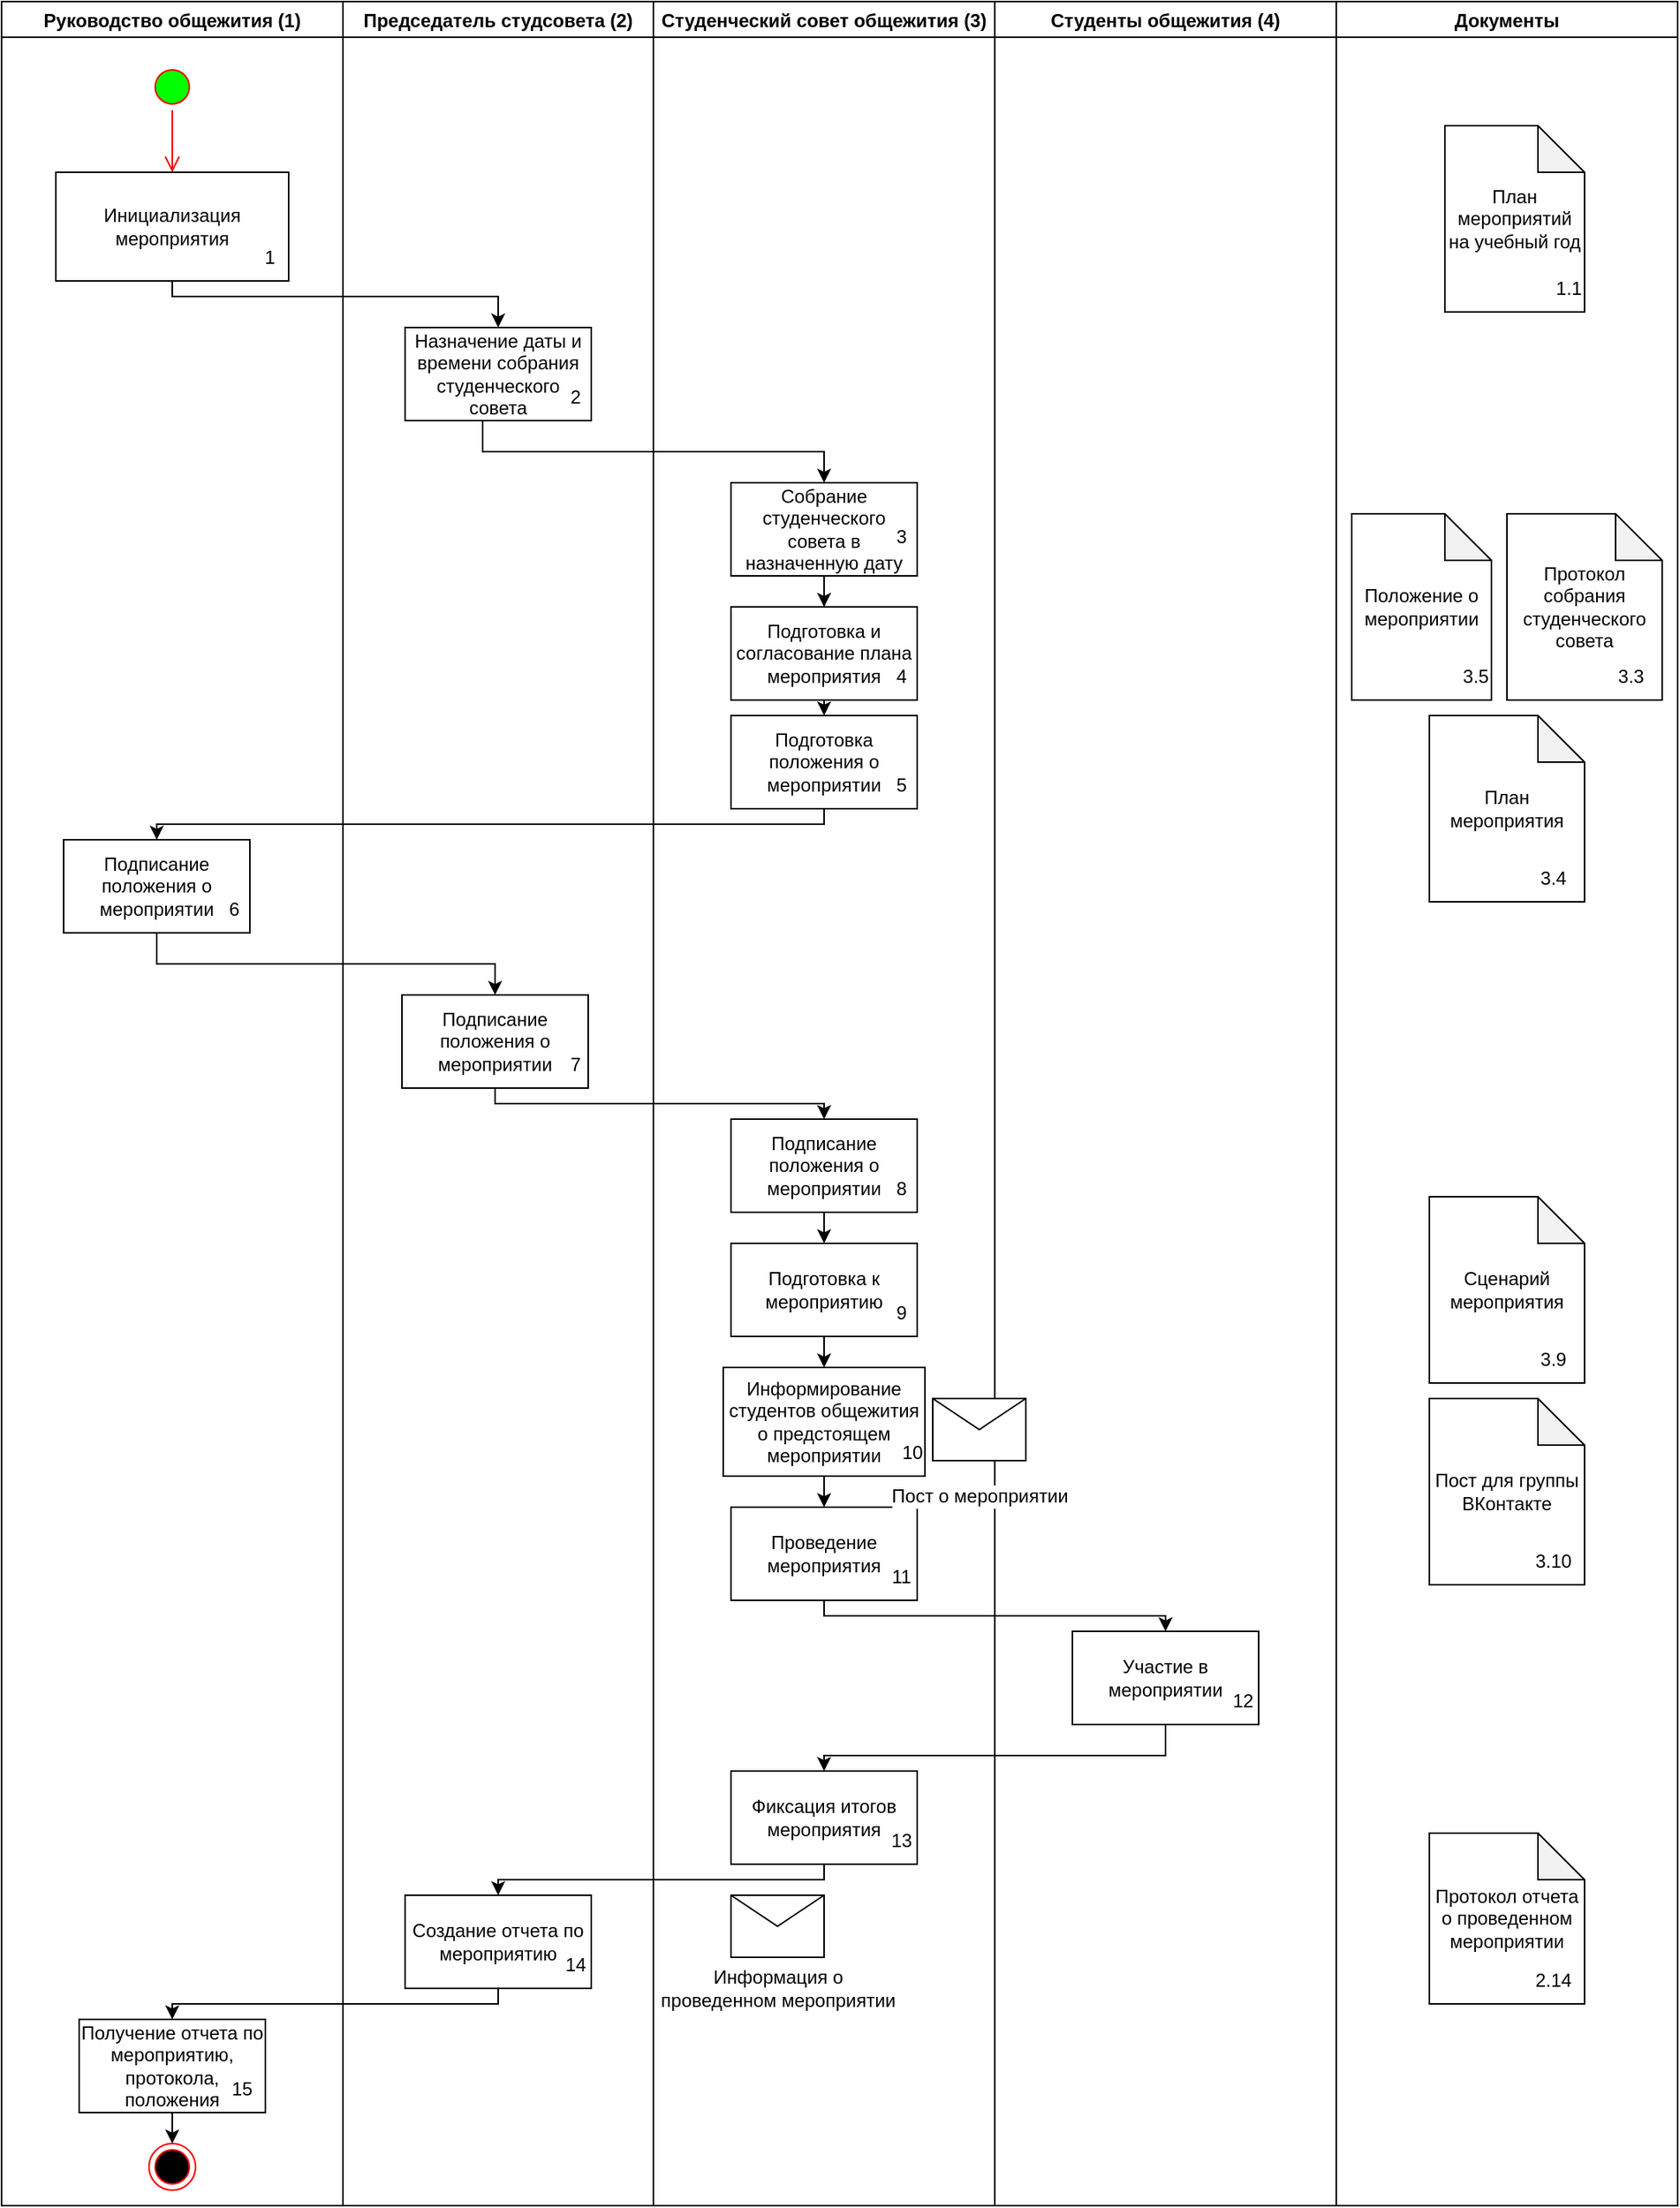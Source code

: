 <mxfile version="18.0.1" type="device" pages="16"><diagram id="oS99Gdz09rwh8ydqEq3J" name="Страница 1"><mxGraphModel dx="2444" dy="476" grid="1" gridSize="10" guides="1" tooltips="1" connect="1" arrows="1" fold="1" page="1" pageScale="1" pageWidth="827" pageHeight="1169" math="0" shadow="0"><root><mxCell id="0"/><mxCell id="1" parent="0"/><mxCell id="oBicE6La2BwqbBWHL5pP-5" value="Студенческий совет общежития (3)" style="swimlane;" parent="1" vertex="1"><mxGeometry x="-550" y="70" width="220" height="1420" as="geometry"/></mxCell><mxCell id="oBicE6La2BwqbBWHL5pP-29" value="" style="edgeStyle=orthogonalEdgeStyle;rounded=0;orthogonalLoop=1;jettySize=auto;html=1;" parent="oBicE6La2BwqbBWHL5pP-5" source="oBicE6La2BwqbBWHL5pP-26" target="oBicE6La2BwqbBWHL5pP-28" edge="1"><mxGeometry relative="1" as="geometry"/></mxCell><mxCell id="oBicE6La2BwqbBWHL5pP-26" value="Собрание студенческого совета в назначенную дату" style="whiteSpace=wrap;html=1;fillColor=none;rounded=0;" parent="oBicE6La2BwqbBWHL5pP-5" vertex="1"><mxGeometry x="50" y="310" width="120" height="60" as="geometry"/></mxCell><mxCell id="oBicE6La2BwqbBWHL5pP-28" value="Подготовка и согласование плана мероприятия" style="whiteSpace=wrap;html=1;fillColor=none;rounded=0;" parent="oBicE6La2BwqbBWHL5pP-5" vertex="1"><mxGeometry x="50" y="390" width="120" height="60" as="geometry"/></mxCell><mxCell id="x76hn42cs9JqJWvmgpR9-5" value="Подготовка положения о мероприятии" style="whiteSpace=wrap;html=1;fillColor=none;rounded=0;" parent="oBicE6La2BwqbBWHL5pP-5" vertex="1"><mxGeometry x="50" y="460" width="120" height="60" as="geometry"/></mxCell><mxCell id="x76hn42cs9JqJWvmgpR9-6" value="" style="endArrow=classic;html=1;rounded=0;exitX=0.5;exitY=1;exitDx=0;exitDy=0;" parent="oBicE6La2BwqbBWHL5pP-5" source="oBicE6La2BwqbBWHL5pP-28" target="x76hn42cs9JqJWvmgpR9-5" edge="1"><mxGeometry width="50" height="50" relative="1" as="geometry"><mxPoint x="130" y="600" as="sourcePoint"/><mxPoint x="180" y="550" as="targetPoint"/></mxGeometry></mxCell><mxCell id="x76hn42cs9JqJWvmgpR9-7" value="Подписание положения о мероприятии" style="whiteSpace=wrap;html=1;fillColor=none;rounded=0;" parent="oBicE6La2BwqbBWHL5pP-5" vertex="1"><mxGeometry x="50" y="720" width="120" height="60" as="geometry"/></mxCell><mxCell id="x76hn42cs9JqJWvmgpR9-8" value="Подготовка к мероприятию" style="whiteSpace=wrap;html=1;fillColor=none;rounded=0;" parent="oBicE6La2BwqbBWHL5pP-5" vertex="1"><mxGeometry x="50" y="800" width="120" height="60" as="geometry"/></mxCell><mxCell id="x76hn42cs9JqJWvmgpR9-9" value="Информирование студентов общежития о предстоящем мероприятии" style="whiteSpace=wrap;html=1;fillColor=none;rounded=0;" parent="oBicE6La2BwqbBWHL5pP-5" vertex="1"><mxGeometry x="45" y="880" width="130" height="70" as="geometry"/></mxCell><mxCell id="x76hn42cs9JqJWvmgpR9-11" value="" style="endArrow=classic;html=1;rounded=0;exitX=0.5;exitY=1;exitDx=0;exitDy=0;" parent="oBicE6La2BwqbBWHL5pP-5" source="x76hn42cs9JqJWvmgpR9-7" target="x76hn42cs9JqJWvmgpR9-8" edge="1"><mxGeometry width="50" height="50" relative="1" as="geometry"><mxPoint x="280" y="830" as="sourcePoint"/><mxPoint x="330" y="780" as="targetPoint"/></mxGeometry></mxCell><mxCell id="x76hn42cs9JqJWvmgpR9-12" value="" style="endArrow=classic;html=1;rounded=0;exitX=0.5;exitY=1;exitDx=0;exitDy=0;" parent="oBicE6La2BwqbBWHL5pP-5" source="x76hn42cs9JqJWvmgpR9-8" target="x76hn42cs9JqJWvmgpR9-9" edge="1"><mxGeometry width="50" height="50" relative="1" as="geometry"><mxPoint x="280" y="890" as="sourcePoint"/><mxPoint x="330" y="840" as="targetPoint"/></mxGeometry></mxCell><mxCell id="x76hn42cs9JqJWvmgpR9-13" value="Проведение мероприятия" style="whiteSpace=wrap;html=1;fillColor=none;rounded=0;" parent="oBicE6La2BwqbBWHL5pP-5" vertex="1"><mxGeometry x="50" y="970" width="120" height="60" as="geometry"/></mxCell><mxCell id="x76hn42cs9JqJWvmgpR9-14" value="" style="endArrow=classic;html=1;rounded=0;exitX=0.5;exitY=1;exitDx=0;exitDy=0;entryX=0.5;entryY=0;entryDx=0;entryDy=0;" parent="oBicE6La2BwqbBWHL5pP-5" source="x76hn42cs9JqJWvmgpR9-9" target="x76hn42cs9JqJWvmgpR9-13" edge="1"><mxGeometry width="50" height="50" relative="1" as="geometry"><mxPoint x="190" y="990" as="sourcePoint"/><mxPoint x="240" y="940" as="targetPoint"/></mxGeometry></mxCell><mxCell id="x76hn42cs9JqJWvmgpR9-17" value="Фиксация итогов мероприятия" style="rounded=0;whiteSpace=wrap;html=1;" parent="oBicE6La2BwqbBWHL5pP-5" vertex="1"><mxGeometry x="50" y="1140" width="120" height="60" as="geometry"/></mxCell><mxCell id="gU2dhU7drdv6Y8J2CUhe-3" value="3" style="text;html=1;strokeColor=none;fillColor=none;align=center;verticalAlign=middle;whiteSpace=wrap;rounded=0;" parent="oBicE6La2BwqbBWHL5pP-5" vertex="1"><mxGeometry x="130" y="330" width="60" height="30" as="geometry"/></mxCell><mxCell id="gU2dhU7drdv6Y8J2CUhe-4" value="4" style="text;html=1;strokeColor=none;fillColor=none;align=center;verticalAlign=middle;whiteSpace=wrap;rounded=0;" parent="oBicE6La2BwqbBWHL5pP-5" vertex="1"><mxGeometry x="130" y="420" width="60" height="30" as="geometry"/></mxCell><mxCell id="gU2dhU7drdv6Y8J2CUhe-5" value="5" style="text;html=1;strokeColor=none;fillColor=none;align=center;verticalAlign=middle;whiteSpace=wrap;rounded=0;" parent="oBicE6La2BwqbBWHL5pP-5" vertex="1"><mxGeometry x="130" y="490" width="60" height="30" as="geometry"/></mxCell><mxCell id="gU2dhU7drdv6Y8J2CUhe-8" value="8" style="text;html=1;strokeColor=none;fillColor=none;align=center;verticalAlign=middle;whiteSpace=wrap;rounded=0;" parent="oBicE6La2BwqbBWHL5pP-5" vertex="1"><mxGeometry x="130" y="750" width="60" height="30" as="geometry"/></mxCell><mxCell id="gU2dhU7drdv6Y8J2CUhe-9" value="9" style="text;html=1;strokeColor=none;fillColor=none;align=center;verticalAlign=middle;whiteSpace=wrap;rounded=0;" parent="oBicE6La2BwqbBWHL5pP-5" vertex="1"><mxGeometry x="130" y="830" width="60" height="30" as="geometry"/></mxCell><mxCell id="gU2dhU7drdv6Y8J2CUhe-10" value="10" style="text;html=1;strokeColor=none;fillColor=none;align=center;verticalAlign=middle;whiteSpace=wrap;rounded=0;" parent="oBicE6La2BwqbBWHL5pP-5" vertex="1"><mxGeometry x="137" y="920" width="60" height="30" as="geometry"/></mxCell><mxCell id="gU2dhU7drdv6Y8J2CUhe-11" value="11" style="text;html=1;strokeColor=none;fillColor=none;align=center;verticalAlign=middle;whiteSpace=wrap;rounded=0;" parent="oBicE6La2BwqbBWHL5pP-5" vertex="1"><mxGeometry x="130" y="1000" width="60" height="30" as="geometry"/></mxCell><mxCell id="gU2dhU7drdv6Y8J2CUhe-13" value="13" style="text;html=1;strokeColor=none;fillColor=none;align=center;verticalAlign=middle;whiteSpace=wrap;rounded=0;" parent="oBicE6La2BwqbBWHL5pP-5" vertex="1"><mxGeometry x="130" y="1170" width="60" height="30" as="geometry"/></mxCell><mxCell id="7SG__Xv8XJLtJXiREGiE-1" value="" style="shape=message;html=1;whiteSpace=wrap;html=1;outlineConnect=0;fontSize=12;" vertex="1" parent="oBicE6La2BwqbBWHL5pP-5"><mxGeometry x="50" y="1220" width="60" height="40" as="geometry"/></mxCell><mxCell id="5e2QHpF8xjRno4y67edW-1" value="Информация о &lt;br&gt;проведенном мероприятии" style="edgeLabel;html=1;align=center;verticalAlign=middle;resizable=0;points=[];fontSize=12;" vertex="1" connectable="0" parent="oBicE6La2BwqbBWHL5pP-5"><mxGeometry x="80.004" y="1280.003" as="geometry"/></mxCell><mxCell id="oBicE6La2BwqbBWHL5pP-6" value="Студенты общежития (4)" style="swimlane;startSize=23;" parent="1" vertex="1"><mxGeometry x="-330" y="70" width="220" height="1420" as="geometry"/></mxCell><mxCell id="x76hn42cs9JqJWvmgpR9-16" value="Участие в мероприятии" style="rounded=0;whiteSpace=wrap;html=1;" parent="oBicE6La2BwqbBWHL5pP-6" vertex="1"><mxGeometry x="50" y="1050" width="120" height="60" as="geometry"/></mxCell><mxCell id="gU2dhU7drdv6Y8J2CUhe-12" value="12" style="text;html=1;strokeColor=none;fillColor=none;align=center;verticalAlign=middle;whiteSpace=wrap;rounded=0;" parent="oBicE6La2BwqbBWHL5pP-6" vertex="1"><mxGeometry x="130" y="1080" width="60" height="30" as="geometry"/></mxCell><mxCell id="ALE_-7sWeFWRE2qsHRxG-1" value="Пост о мероприятии" style="edgeLabel;html=1;align=center;verticalAlign=middle;resizable=0;points=[];fontSize=12;" vertex="1" connectable="0" parent="oBicE6La2BwqbBWHL5pP-6"><mxGeometry x="-9.836" y="962.823" as="geometry"/></mxCell><mxCell id="ALE_-7sWeFWRE2qsHRxG-2" value="" style="shape=message;html=1;whiteSpace=wrap;html=1;outlineConnect=0;fontSize=12;" vertex="1" parent="oBicE6La2BwqbBWHL5pP-6"><mxGeometry x="-40" y="900" width="60" height="40" as="geometry"/></mxCell><mxCell id="oBicE6La2BwqbBWHL5pP-27" value="" style="edgeStyle=orthogonalEdgeStyle;rounded=0;orthogonalLoop=1;jettySize=auto;html=1;" parent="1" source="oBicE6La2BwqbBWHL5pP-24" target="oBicE6La2BwqbBWHL5pP-26" edge="1"><mxGeometry relative="1" as="geometry"><Array as="points"><mxPoint x="-660" y="360"/><mxPoint x="-440" y="360"/></Array></mxGeometry></mxCell><mxCell id="oBicE6La2BwqbBWHL5pP-31" value="" style="edgeStyle=orthogonalEdgeStyle;rounded=0;orthogonalLoop=1;jettySize=auto;html=1;exitX=0.5;exitY=1;exitDx=0;exitDy=0;" parent="1" source="x76hn42cs9JqJWvmgpR9-5" target="oBicE6La2BwqbBWHL5pP-30" edge="1"><mxGeometry relative="1" as="geometry"><Array as="points"><mxPoint x="-440" y="600"/><mxPoint x="-870" y="600"/></Array></mxGeometry></mxCell><mxCell id="oBicE6La2BwqbBWHL5pP-35" value="Председатель студсовета (2)" style="swimlane;fillColor=none;startSize=23;" parent="1" vertex="1"><mxGeometry x="-750" y="70" width="200" height="1420" as="geometry"/></mxCell><mxCell id="oBicE6La2BwqbBWHL5pP-36" value="Подписание положения о мероприятии" style="whiteSpace=wrap;html=1;fillColor=none;rounded=0;" parent="oBicE6La2BwqbBWHL5pP-35" vertex="1"><mxGeometry x="38" y="640" width="120" height="60" as="geometry"/></mxCell><mxCell id="oBicE6La2BwqbBWHL5pP-24" value="Назначение даты и времени собрания студенческого совета" style="whiteSpace=wrap;html=1;fillColor=none;rounded=0;" parent="oBicE6La2BwqbBWHL5pP-35" vertex="1"><mxGeometry x="40" y="210" width="120" height="60" as="geometry"/></mxCell><mxCell id="x76hn42cs9JqJWvmgpR9-19" value="Создание отчета по мероприятию" style="rounded=0;whiteSpace=wrap;html=1;" parent="oBicE6La2BwqbBWHL5pP-35" vertex="1"><mxGeometry x="40" y="1220" width="120" height="60" as="geometry"/></mxCell><mxCell id="gU2dhU7drdv6Y8J2CUhe-2" value="2" style="text;html=1;strokeColor=none;fillColor=none;align=center;verticalAlign=middle;whiteSpace=wrap;rounded=0;" parent="oBicE6La2BwqbBWHL5pP-35" vertex="1"><mxGeometry x="120" y="240" width="60" height="30" as="geometry"/></mxCell><mxCell id="gU2dhU7drdv6Y8J2CUhe-7" value="7" style="text;html=1;strokeColor=none;fillColor=none;align=center;verticalAlign=middle;whiteSpace=wrap;rounded=0;" parent="oBicE6La2BwqbBWHL5pP-35" vertex="1"><mxGeometry x="120" y="670" width="60" height="30" as="geometry"/></mxCell><mxCell id="gU2dhU7drdv6Y8J2CUhe-14" value="14&lt;span style=&quot;color: rgba(0, 0, 0, 0); font-family: monospace; font-size: 0px; text-align: start;&quot;&gt;%3CmxGraphModel%3E%3Croot%3E%3CmxCell%20id%3D%220%22%2F%3E%3CmxCell%20id%3D%221%22%20parent%3D%220%22%2F%3E%3CmxCell%20id%3D%222%22%20value%3D%228%22%20style%3D%22text%3Bhtml%3D1%3BstrokeColor%3Dnone%3BfillColor%3Dnone%3Balign%3Dcenter%3BverticalAlign%3Dmiddle%3BwhiteSpace%3Dwrap%3Brounded%3D0%3B%22%20vertex%3D%221%22%20parent%3D%221%22%3E%3CmxGeometry%20x%3D%22-420%22%20y%3D%22820%22%20width%3D%2260%22%20height%3D%2230%22%20as%3D%22geometry%22%2F%3E%3C%2FmxCell%3E%3C%2Froot%3E%3C%2FmxGraphModel%3E&lt;/span&gt;" style="text;html=1;strokeColor=none;fillColor=none;align=center;verticalAlign=middle;whiteSpace=wrap;rounded=0;" parent="oBicE6La2BwqbBWHL5pP-35" vertex="1"><mxGeometry x="120" y="1250" width="60" height="30" as="geometry"/></mxCell><mxCell id="x76hn42cs9JqJWvmgpR9-1" value="Документы" style="swimlane;" parent="1" vertex="1"><mxGeometry x="-110" y="70" width="220" height="1420" as="geometry"/></mxCell><mxCell id="x76hn42cs9JqJWvmgpR9-2" value="Положение о мероприятии" style="shape=note;whiteSpace=wrap;html=1;backgroundOutline=1;darkOpacity=0.05;fillColor=none;" parent="x76hn42cs9JqJWvmgpR9-1" vertex="1"><mxGeometry x="10" y="330" width="90" height="120" as="geometry"/></mxCell><mxCell id="x76hn42cs9JqJWvmgpR9-3" value="Протокол собрания студенческого совета" style="shape=note;whiteSpace=wrap;html=1;backgroundOutline=1;darkOpacity=0.05;fillColor=none;" parent="x76hn42cs9JqJWvmgpR9-1" vertex="1"><mxGeometry x="110" y="330" width="100" height="120" as="geometry"/></mxCell><mxCell id="x76hn42cs9JqJWvmgpR9-4" value="Протокол отчета о проведенном мероприятии" style="shape=note;whiteSpace=wrap;html=1;backgroundOutline=1;darkOpacity=0.05;fillColor=none;" parent="x76hn42cs9JqJWvmgpR9-1" vertex="1"><mxGeometry x="60" y="1180" width="100" height="110" as="geometry"/></mxCell><mxCell id="gU2dhU7drdv6Y8J2CUhe-16" value="3.5" style="text;html=1;strokeColor=none;fillColor=none;align=center;verticalAlign=middle;whiteSpace=wrap;rounded=0;" parent="x76hn42cs9JqJWvmgpR9-1" vertex="1"><mxGeometry x="60" y="420" width="60" height="30" as="geometry"/></mxCell><mxCell id="gU2dhU7drdv6Y8J2CUhe-17" value="3.3" style="text;html=1;strokeColor=none;fillColor=none;align=center;verticalAlign=middle;whiteSpace=wrap;rounded=0;" parent="x76hn42cs9JqJWvmgpR9-1" vertex="1"><mxGeometry x="160" y="420" width="60" height="30" as="geometry"/></mxCell><mxCell id="gU2dhU7drdv6Y8J2CUhe-18" value="2.14" style="text;html=1;strokeColor=none;fillColor=none;align=center;verticalAlign=middle;whiteSpace=wrap;rounded=0;" parent="x76hn42cs9JqJWvmgpR9-1" vertex="1"><mxGeometry x="110" y="1260" width="60" height="30" as="geometry"/></mxCell><mxCell id="pKC7rQSMqziAjtaE3f_x-1" value="План мероприятий на учебный год" style="shape=note;whiteSpace=wrap;html=1;backgroundOutline=1;darkOpacity=0.05;fillColor=none;" vertex="1" parent="x76hn42cs9JqJWvmgpR9-1"><mxGeometry x="70" y="80" width="90" height="120" as="geometry"/></mxCell><mxCell id="pKC7rQSMqziAjtaE3f_x-2" value="1.1" style="text;html=1;strokeColor=none;fillColor=none;align=center;verticalAlign=middle;whiteSpace=wrap;rounded=0;" vertex="1" parent="x76hn42cs9JqJWvmgpR9-1"><mxGeometry x="120" y="170" width="60" height="30" as="geometry"/></mxCell><mxCell id="cRxGhHIJLh2kOMRUdF5Z-1" value="План мероприятия" style="shape=note;whiteSpace=wrap;html=1;backgroundOutline=1;darkOpacity=0.05;fillColor=none;" vertex="1" parent="x76hn42cs9JqJWvmgpR9-1"><mxGeometry x="60" y="460" width="100" height="120" as="geometry"/></mxCell><mxCell id="cRxGhHIJLh2kOMRUdF5Z-2" value="3.4" style="text;html=1;strokeColor=none;fillColor=none;align=center;verticalAlign=middle;whiteSpace=wrap;rounded=0;" vertex="1" parent="x76hn42cs9JqJWvmgpR9-1"><mxGeometry x="110" y="550" width="60" height="30" as="geometry"/></mxCell><mxCell id="AmG2NfIMtoOA6Vhm5MGR-1" value="Сценарий мероприятия" style="shape=note;whiteSpace=wrap;html=1;backgroundOutline=1;darkOpacity=0.05;fillColor=none;" vertex="1" parent="x76hn42cs9JqJWvmgpR9-1"><mxGeometry x="60" y="770" width="100" height="120" as="geometry"/></mxCell><mxCell id="AmG2NfIMtoOA6Vhm5MGR-2" value="3.9" style="text;html=1;strokeColor=none;fillColor=none;align=center;verticalAlign=middle;whiteSpace=wrap;rounded=0;" vertex="1" parent="x76hn42cs9JqJWvmgpR9-1"><mxGeometry x="110" y="860" width="60" height="30" as="geometry"/></mxCell><mxCell id="yo2YcSNiktNxu06EJfkf-1" value="Пост для группы ВКонтакте" style="shape=note;whiteSpace=wrap;html=1;backgroundOutline=1;darkOpacity=0.05;fillColor=none;" vertex="1" parent="x76hn42cs9JqJWvmgpR9-1"><mxGeometry x="60" y="900" width="100" height="120" as="geometry"/></mxCell><mxCell id="yo2YcSNiktNxu06EJfkf-2" value="3.10" style="text;html=1;strokeColor=none;fillColor=none;align=center;verticalAlign=middle;whiteSpace=wrap;rounded=0;" vertex="1" parent="x76hn42cs9JqJWvmgpR9-1"><mxGeometry x="110" y="990" width="60" height="30" as="geometry"/></mxCell><mxCell id="oBicE6La2BwqbBWHL5pP-4" value="Руководство общежития (1)" style="swimlane;" parent="1" vertex="1"><mxGeometry x="-970" y="70" width="220" height="1420" as="geometry"/></mxCell><mxCell id="oBicE6La2BwqbBWHL5pP-11" value="" style="ellipse;html=1;shape=startState;fillColor=#00FF00;strokeColor=#ff0000;" parent="oBicE6La2BwqbBWHL5pP-4" vertex="1"><mxGeometry x="95" y="40" width="30" height="30" as="geometry"/></mxCell><mxCell id="oBicE6La2BwqbBWHL5pP-12" value="" style="edgeStyle=orthogonalEdgeStyle;html=1;verticalAlign=bottom;endArrow=open;endSize=8;strokeColor=#ff0000;rounded=0;entryX=0.5;entryY=0;entryDx=0;entryDy=0;" parent="oBicE6La2BwqbBWHL5pP-4" source="oBicE6La2BwqbBWHL5pP-11" target="oBicE6La2BwqbBWHL5pP-15" edge="1"><mxGeometry relative="1" as="geometry"><mxPoint x="110" y="130" as="targetPoint"/></mxGeometry></mxCell><mxCell id="oBicE6La2BwqbBWHL5pP-15" value="Инициализация мероприятия" style="rounded=0;whiteSpace=wrap;html=1;fillColor=none;" parent="oBicE6La2BwqbBWHL5pP-4" vertex="1"><mxGeometry x="35" y="110" width="150" height="70" as="geometry"/></mxCell><mxCell id="oBicE6La2BwqbBWHL5pP-30" value="Подписание положения о мероприятии" style="whiteSpace=wrap;html=1;fillColor=none;rounded=0;" parent="oBicE6La2BwqbBWHL5pP-4" vertex="1"><mxGeometry x="40" y="540" width="120" height="60" as="geometry"/></mxCell><mxCell id="x76hn42cs9JqJWvmgpR9-21" value="Получение отчета по мероприятию, протокола, положения" style="rounded=0;whiteSpace=wrap;html=1;" parent="oBicE6La2BwqbBWHL5pP-4" vertex="1"><mxGeometry x="50" y="1300" width="120" height="60" as="geometry"/></mxCell><mxCell id="oBicE6La2BwqbBWHL5pP-33" value="" style="ellipse;html=1;shape=endState;fillColor=#000000;strokeColor=#ff0000;" parent="oBicE6La2BwqbBWHL5pP-4" vertex="1"><mxGeometry x="95" y="1380" width="30" height="30" as="geometry"/></mxCell><mxCell id="x76hn42cs9JqJWvmgpR9-23" value="" style="endArrow=classic;html=1;rounded=0;exitX=0.5;exitY=1;exitDx=0;exitDy=0;entryX=0.5;entryY=0;entryDx=0;entryDy=0;" parent="oBicE6La2BwqbBWHL5pP-4" source="x76hn42cs9JqJWvmgpR9-21" target="oBicE6La2BwqbBWHL5pP-33" edge="1"><mxGeometry width="50" height="50" relative="1" as="geometry"><mxPoint x="-30" y="1410" as="sourcePoint"/><mxPoint x="20" y="1360" as="targetPoint"/></mxGeometry></mxCell><mxCell id="gU2dhU7drdv6Y8J2CUhe-1" value="1" style="text;html=1;strokeColor=none;fillColor=none;align=center;verticalAlign=middle;whiteSpace=wrap;rounded=0;" parent="oBicE6La2BwqbBWHL5pP-4" vertex="1"><mxGeometry x="143" y="150" width="60" height="30" as="geometry"/></mxCell><mxCell id="gU2dhU7drdv6Y8J2CUhe-6" value="6" style="text;html=1;strokeColor=none;fillColor=none;align=center;verticalAlign=middle;whiteSpace=wrap;rounded=0;" parent="oBicE6La2BwqbBWHL5pP-4" vertex="1"><mxGeometry x="120" y="570" width="60" height="30" as="geometry"/></mxCell><mxCell id="gU2dhU7drdv6Y8J2CUhe-15" value="15" style="text;html=1;strokeColor=none;fillColor=none;align=center;verticalAlign=middle;whiteSpace=wrap;rounded=0;" parent="oBicE6La2BwqbBWHL5pP-4" vertex="1"><mxGeometry x="125" y="1330" width="60" height="30" as="geometry"/></mxCell><mxCell id="oBicE6La2BwqbBWHL5pP-37" value="" style="edgeStyle=orthogonalEdgeStyle;rounded=0;orthogonalLoop=1;jettySize=auto;html=1;strokeColor=#000000;" parent="1" source="oBicE6La2BwqbBWHL5pP-30" target="oBicE6La2BwqbBWHL5pP-36" edge="1"><mxGeometry relative="1" as="geometry"><Array as="points"><mxPoint x="-670" y="690"/><mxPoint x="-870" y="690"/></Array></mxGeometry></mxCell><mxCell id="oBicE6La2BwqbBWHL5pP-25" value="" style="edgeStyle=orthogonalEdgeStyle;rounded=0;orthogonalLoop=1;jettySize=auto;html=1;entryX=0.5;entryY=0;entryDx=0;entryDy=0;" parent="1" source="oBicE6La2BwqbBWHL5pP-15" target="oBicE6La2BwqbBWHL5pP-24" edge="1"><mxGeometry relative="1" as="geometry"><Array as="points"><mxPoint x="-860" y="260"/><mxPoint x="-650" y="260"/></Array></mxGeometry></mxCell><mxCell id="oBicE6La2BwqbBWHL5pP-39" value="" style="edgeStyle=orthogonalEdgeStyle;rounded=0;orthogonalLoop=1;jettySize=auto;html=1;strokeColor=#000000;" parent="1" source="oBicE6La2BwqbBWHL5pP-36" target="x76hn42cs9JqJWvmgpR9-7" edge="1"><mxGeometry relative="1" as="geometry"><mxPoint x="-652" y="820" as="targetPoint"/><Array as="points"><mxPoint x="-652" y="780"/><mxPoint x="-440" y="780"/></Array></mxGeometry></mxCell><mxCell id="x76hn42cs9JqJWvmgpR9-15" value="" style="endArrow=classic;html=1;rounded=0;exitX=0.5;exitY=1;exitDx=0;exitDy=0;entryX=0.5;entryY=0;entryDx=0;entryDy=0;" parent="1" source="x76hn42cs9JqJWvmgpR9-13" target="x76hn42cs9JqJWvmgpR9-16" edge="1"><mxGeometry width="50" height="50" relative="1" as="geometry"><mxPoint x="-280" y="1160" as="sourcePoint"/><mxPoint x="-230" y="1110" as="targetPoint"/><Array as="points"><mxPoint x="-440" y="1110"/><mxPoint x="-220" y="1110"/></Array></mxGeometry></mxCell><mxCell id="x76hn42cs9JqJWvmgpR9-18" value="" style="endArrow=classic;html=1;rounded=0;exitX=0.5;exitY=1;exitDx=0;exitDy=0;entryX=0.5;entryY=0;entryDx=0;entryDy=0;" parent="1" source="x76hn42cs9JqJWvmgpR9-16" target="x76hn42cs9JqJWvmgpR9-17" edge="1"><mxGeometry width="50" height="50" relative="1" as="geometry"><mxPoint x="-240" y="1270" as="sourcePoint"/><mxPoint x="-190" y="1220" as="targetPoint"/><Array as="points"><mxPoint x="-220" y="1200"/><mxPoint x="-440" y="1200"/></Array></mxGeometry></mxCell><mxCell id="x76hn42cs9JqJWvmgpR9-20" value="" style="endArrow=classic;html=1;rounded=0;exitX=0.5;exitY=1;exitDx=0;exitDy=0;entryX=0.5;entryY=0;entryDx=0;entryDy=0;" parent="1" source="x76hn42cs9JqJWvmgpR9-17" target="x76hn42cs9JqJWvmgpR9-19" edge="1"><mxGeometry width="50" height="50" relative="1" as="geometry"><mxPoint x="-1080" y="1340" as="sourcePoint"/><mxPoint x="-1030" y="1290" as="targetPoint"/><Array as="points"><mxPoint x="-440" y="1280"/><mxPoint x="-650" y="1280"/></Array></mxGeometry></mxCell><mxCell id="x76hn42cs9JqJWvmgpR9-22" value="" style="endArrow=classic;html=1;rounded=0;exitX=0.5;exitY=1;exitDx=0;exitDy=0;entryX=0.5;entryY=0;entryDx=0;entryDy=0;" parent="1" source="x76hn42cs9JqJWvmgpR9-19" target="x76hn42cs9JqJWvmgpR9-21" edge="1"><mxGeometry width="50" height="50" relative="1" as="geometry"><mxPoint x="-1060" y="1410" as="sourcePoint"/><mxPoint x="-1010" y="1360" as="targetPoint"/><Array as="points"><mxPoint x="-650" y="1360"/><mxPoint x="-860" y="1360"/></Array></mxGeometry></mxCell></root></mxGraphModel></diagram><diagram id="4e188IO-h4R5nd8DI8EU" name="1"><mxGraphModel dx="3346" dy="1008" grid="1" gridSize="10" guides="1" tooltips="1" connect="1" arrows="1" fold="1" page="1" pageScale="1" pageWidth="827" pageHeight="1169" math="0" shadow="0"><root><mxCell id="0"/><mxCell id="1" parent="0"/><mxCell id="jY73wCZqc5T12pSLi1iN-1" value="Руководство общежития (1)" style="swimlane;" vertex="1" parent="1"><mxGeometry x="-1320" y="70" width="860" height="660" as="geometry"/></mxCell><mxCell id="jY73wCZqc5T12pSLi1iN-2" value="" style="ellipse;html=1;shape=startState;fillColor=#00FF00;strokeColor=#ff0000;" vertex="1" parent="jY73wCZqc5T12pSLi1iN-1"><mxGeometry x="415" y="50" width="30" height="30" as="geometry"/></mxCell><mxCell id="jY73wCZqc5T12pSLi1iN-3" value="" style="edgeStyle=orthogonalEdgeStyle;html=1;verticalAlign=bottom;endArrow=open;endSize=8;strokeColor=#ff0000;rounded=0;entryX=0.5;entryY=0;entryDx=0;entryDy=0;" edge="1" parent="jY73wCZqc5T12pSLi1iN-1" source="jY73wCZqc5T12pSLi1iN-2" target="jY73wCZqc5T12pSLi1iN-4"><mxGeometry relative="1" as="geometry"><mxPoint x="430" y="140" as="targetPoint"/></mxGeometry></mxCell><mxCell id="jY73wCZqc5T12pSLi1iN-4" value="Открытие плана мероприятий на учебный год" style="rounded=0;whiteSpace=wrap;html=1;fillColor=none;" vertex="1" parent="jY73wCZqc5T12pSLi1iN-1"><mxGeometry x="355" y="120" width="150" height="70" as="geometry"/></mxCell><mxCell id="jY73wCZqc5T12pSLi1iN-9" value="1" style="text;html=1;strokeColor=none;fillColor=none;align=center;verticalAlign=middle;whiteSpace=wrap;rounded=0;" vertex="1" parent="jY73wCZqc5T12pSLi1iN-1"><mxGeometry x="463" y="160" width="60" height="30" as="geometry"/></mxCell><mxCell id="jY73wCZqc5T12pSLi1iN-12" value="" style="endArrow=classic;html=1;rounded=0;exitX=0.484;exitY=1.019;exitDx=0;exitDy=0;exitPerimeter=0;" edge="1" parent="jY73wCZqc5T12pSLi1iN-1" source="jY73wCZqc5T12pSLi1iN-4"><mxGeometry width="50" height="50" relative="1" as="geometry"><mxPoint x="410" y="290" as="sourcePoint"/><mxPoint x="428" y="240" as="targetPoint"/></mxGeometry></mxCell><mxCell id="jY73wCZqc5T12pSLi1iN-13" value="Осуществление поиска ближайшего мероприятия" style="rounded=0;whiteSpace=wrap;html=1;fillColor=none;" vertex="1" parent="jY73wCZqc5T12pSLi1iN-1"><mxGeometry x="350" y="240" width="150" height="70" as="geometry"/></mxCell><mxCell id="jY73wCZqc5T12pSLi1iN-15" value="2" style="text;html=1;strokeColor=none;fillColor=none;align=center;verticalAlign=middle;whiteSpace=wrap;rounded=0;" vertex="1" parent="jY73wCZqc5T12pSLi1iN-1"><mxGeometry x="463" y="280" width="60" height="30" as="geometry"/></mxCell><mxCell id="jY73wCZqc5T12pSLi1iN-16" value="" style="endArrow=classic;html=1;rounded=0;exitX=0.516;exitY=0.994;exitDx=0;exitDy=0;exitPerimeter=0;" edge="1" parent="jY73wCZqc5T12pSLi1iN-1" source="jY73wCZqc5T12pSLi1iN-13"><mxGeometry width="50" height="50" relative="1" as="geometry"><mxPoint x="400" y="380" as="sourcePoint"/><mxPoint x="427" y="340" as="targetPoint"/></mxGeometry></mxCell><mxCell id="jY73wCZqc5T12pSLi1iN-17" value="&lt;font style=&quot;font-size: 50px;&quot;&gt;Х&lt;/font&gt;" style="rhombus;whiteSpace=wrap;html=1;" vertex="1" parent="jY73wCZqc5T12pSLi1iN-1"><mxGeometry x="385" y="340" width="80" height="80" as="geometry"/></mxCell><mxCell id="jY73wCZqc5T12pSLi1iN-18" value="Ближайшее мероприятие есть?" style="text;html=1;strokeColor=none;fillColor=none;align=center;verticalAlign=middle;whiteSpace=wrap;rounded=0;" vertex="1" parent="jY73wCZqc5T12pSLi1iN-1"><mxGeometry x="395" y="430" width="60" height="30" as="geometry"/></mxCell><mxCell id="jY73wCZqc5T12pSLi1iN-19" value="" style="endArrow=classic;html=1;rounded=0;fontSize=50;exitX=0;exitY=0.5;exitDx=0;exitDy=0;" edge="1" parent="jY73wCZqc5T12pSLi1iN-1" source="jY73wCZqc5T12pSLi1iN-17"><mxGeometry width="50" height="50" relative="1" as="geometry"><mxPoint x="220" y="410" as="sourcePoint"/><mxPoint x="240" y="480" as="targetPoint"/><Array as="points"><mxPoint x="240" y="380"/></Array></mxGeometry></mxCell><mxCell id="jY73wCZqc5T12pSLi1iN-23" value="Нет" style="edgeLabel;html=1;align=center;verticalAlign=middle;resizable=0;points=[];fontSize=12;" vertex="1" connectable="0" parent="jY73wCZqc5T12pSLi1iN-19"><mxGeometry x="0.262" relative="1" as="geometry"><mxPoint as="offset"/></mxGeometry></mxCell><mxCell id="jY73wCZqc5T12pSLi1iN-20" value="" style="endArrow=classic;html=1;rounded=0;fontSize=50;entryX=0.5;entryY=0;entryDx=0;entryDy=0;" edge="1" parent="jY73wCZqc5T12pSLi1iN-1" target="h5DxzVmDHnRXt7m3I49Y-1"><mxGeometry width="50" height="50" relative="1" as="geometry"><mxPoint x="465" y="380" as="sourcePoint"/><mxPoint x="610" y="480" as="targetPoint"/><Array as="points"><mxPoint x="615" y="380"/></Array></mxGeometry></mxCell><mxCell id="jY73wCZqc5T12pSLi1iN-22" value="Да" style="edgeLabel;html=1;align=center;verticalAlign=middle;resizable=0;points=[];fontSize=12;" vertex="1" connectable="0" parent="jY73wCZqc5T12pSLi1iN-20"><mxGeometry x="0.247" y="-1" relative="1" as="geometry"><mxPoint as="offset"/></mxGeometry></mxCell><mxCell id="jY73wCZqc5T12pSLi1iN-25" value="Закрытие плана мероприятий" style="rounded=0;whiteSpace=wrap;html=1;fillColor=none;" vertex="1" parent="jY73wCZqc5T12pSLi1iN-1"><mxGeometry x="160" y="480" width="150" height="70" as="geometry"/></mxCell><mxCell id="845sdVIdikscneL6M-nr-1" value="" style="ellipse;html=1;shape=endState;fillColor=#000000;strokeColor=#ff0000;" vertex="1" parent="jY73wCZqc5T12pSLi1iN-1"><mxGeometry x="220" y="570" width="30" height="30" as="geometry"/></mxCell><mxCell id="845sdVIdikscneL6M-nr-2" value="" style="endArrow=classic;html=1;rounded=0;exitX=0.5;exitY=1;exitDx=0;exitDy=0;entryX=0.5;entryY=0;entryDx=0;entryDy=0;" edge="1" parent="jY73wCZqc5T12pSLi1iN-1" target="845sdVIdikscneL6M-nr-1"><mxGeometry width="50" height="50" relative="1" as="geometry"><mxPoint x="235" y="550" as="sourcePoint"/><mxPoint x="1115" y="480" as="targetPoint"/></mxGeometry></mxCell><mxCell id="h5DxzVmDHnRXt7m3I49Y-1" value="Информирование председателя студенческого совета о предстоящем мероприятии" style="rounded=0;whiteSpace=wrap;html=1;fillColor=none;" vertex="1" parent="jY73wCZqc5T12pSLi1iN-1"><mxGeometry x="540" y="480" width="150" height="80" as="geometry"/></mxCell><mxCell id="h5DxzVmDHnRXt7m3I49Y-2" value="3" style="text;html=1;strokeColor=none;fillColor=none;align=center;verticalAlign=middle;whiteSpace=wrap;rounded=0;" vertex="1" parent="jY73wCZqc5T12pSLi1iN-1"><mxGeometry x="270" y="520" width="60" height="30" as="geometry"/></mxCell><mxCell id="h5DxzVmDHnRXt7m3I49Y-3" value="4" style="text;html=1;strokeColor=none;fillColor=none;align=center;verticalAlign=middle;whiteSpace=wrap;rounded=0;" vertex="1" parent="jY73wCZqc5T12pSLi1iN-1"><mxGeometry x="650" y="520" width="60" height="30" as="geometry"/></mxCell><mxCell id="h5DxzVmDHnRXt7m3I49Y-4" value="" style="ellipse;html=1;shape=endState;fillColor=#000000;strokeColor=#ff0000;" vertex="1" parent="jY73wCZqc5T12pSLi1iN-1"><mxGeometry x="600" y="580" width="30" height="30" as="geometry"/></mxCell><mxCell id="h5DxzVmDHnRXt7m3I49Y-5" value="" style="endArrow=classic;html=1;rounded=0;exitX=0.5;exitY=1;exitDx=0;exitDy=0;entryX=0.5;entryY=0;entryDx=0;entryDy=0;" edge="1" parent="jY73wCZqc5T12pSLi1iN-1" target="h5DxzVmDHnRXt7m3I49Y-4"><mxGeometry width="50" height="50" relative="1" as="geometry"><mxPoint x="615" y="560" as="sourcePoint"/><mxPoint x="2815" y="420" as="targetPoint"/></mxGeometry></mxCell><mxCell id="a2Sa2nVAv0Jy_E6dhYK--1" value="Документы" style="swimlane;" vertex="1" parent="1"><mxGeometry x="-460" y="70" width="220" height="660" as="geometry"/></mxCell><mxCell id="a2Sa2nVAv0Jy_E6dhYK--2" value="План мероприятий на учебный год" style="shape=note;whiteSpace=wrap;html=1;backgroundOutline=1;darkOpacity=0.05;fillColor=none;" vertex="1" parent="a2Sa2nVAv0Jy_E6dhYK--1"><mxGeometry x="55" y="240" width="90" height="120" as="geometry"/></mxCell><mxCell id="a2Sa2nVAv0Jy_E6dhYK--5" value="1.1" style="text;html=1;strokeColor=none;fillColor=none;align=center;verticalAlign=middle;whiteSpace=wrap;rounded=0;" vertex="1" parent="a2Sa2nVAv0Jy_E6dhYK--1"><mxGeometry x="105" y="330" width="60" height="30" as="geometry"/></mxCell></root></mxGraphModel></diagram><diagram id="o5yu4Wvom2TyVygfYPhu" name="2"><mxGraphModel dx="2852" dy="714" grid="1" gridSize="10" guides="1" tooltips="1" connect="1" arrows="1" fold="1" page="1" pageScale="1" pageWidth="827" pageHeight="1169" math="0" shadow="0"><root><mxCell id="0"/><mxCell id="1" parent="0"/><mxCell id="RNU_N16IXU2sSbtXQy8D-1" value="Председатель студсовета (2)" style="swimlane;" vertex="1" parent="1"><mxGeometry x="-1320" y="70" width="860" height="660" as="geometry"/></mxCell><mxCell id="RNU_N16IXU2sSbtXQy8D-2" value="" style="ellipse;html=1;shape=startState;fillColor=#00FF00;strokeColor=#ff0000;" vertex="1" parent="RNU_N16IXU2sSbtXQy8D-1"><mxGeometry x="415" y="50" width="30" height="30" as="geometry"/></mxCell><mxCell id="RNU_N16IXU2sSbtXQy8D-3" value="" style="edgeStyle=orthogonalEdgeStyle;html=1;verticalAlign=bottom;endArrow=open;endSize=8;strokeColor=#ff0000;rounded=0;entryX=0.5;entryY=0;entryDx=0;entryDy=0;" edge="1" parent="RNU_N16IXU2sSbtXQy8D-1" source="RNU_N16IXU2sSbtXQy8D-2" target="RNU_N16IXU2sSbtXQy8D-4"><mxGeometry relative="1" as="geometry"><mxPoint x="430" y="140" as="targetPoint"/></mxGeometry></mxCell><mxCell id="RNU_N16IXU2sSbtXQy8D-4" value="Получение информации от руководства общежития информации о мероприятии" style="rounded=0;whiteSpace=wrap;html=1;fillColor=none;" vertex="1" parent="RNU_N16IXU2sSbtXQy8D-1"><mxGeometry x="355" y="120" width="150" height="70" as="geometry"/></mxCell><mxCell id="RNU_N16IXU2sSbtXQy8D-5" value="1" style="text;html=1;strokeColor=none;fillColor=none;align=center;verticalAlign=middle;whiteSpace=wrap;rounded=0;" vertex="1" parent="RNU_N16IXU2sSbtXQy8D-1"><mxGeometry x="463" y="160" width="60" height="30" as="geometry"/></mxCell><mxCell id="RNU_N16IXU2sSbtXQy8D-6" value="" style="endArrow=classic;html=1;rounded=0;exitX=0.484;exitY=1.019;exitDx=0;exitDy=0;exitPerimeter=0;" edge="1" parent="RNU_N16IXU2sSbtXQy8D-1" source="RNU_N16IXU2sSbtXQy8D-4"><mxGeometry width="50" height="50" relative="1" as="geometry"><mxPoint x="410" y="290" as="sourcePoint"/><mxPoint x="428" y="240" as="targetPoint"/></mxGeometry></mxCell><mxCell id="RNU_N16IXU2sSbtXQy8D-7" value="Информирование студенческого совета о необходимости проведения собрания" style="rounded=0;whiteSpace=wrap;html=1;fillColor=none;" vertex="1" parent="RNU_N16IXU2sSbtXQy8D-1"><mxGeometry x="350" y="240" width="150" height="70" as="geometry"/></mxCell><mxCell id="RNU_N16IXU2sSbtXQy8D-8" value="2" style="text;html=1;strokeColor=none;fillColor=none;align=center;verticalAlign=middle;whiteSpace=wrap;rounded=0;" vertex="1" parent="RNU_N16IXU2sSbtXQy8D-1"><mxGeometry x="463" y="280" width="60" height="30" as="geometry"/></mxCell><mxCell id="RNU_N16IXU2sSbtXQy8D-9" value="" style="endArrow=classic;html=1;rounded=0;exitX=0.516;exitY=0.994;exitDx=0;exitDy=0;exitPerimeter=0;" edge="1" parent="RNU_N16IXU2sSbtXQy8D-1" source="RNU_N16IXU2sSbtXQy8D-7"><mxGeometry width="50" height="50" relative="1" as="geometry"><mxPoint x="400" y="380" as="sourcePoint"/><mxPoint x="427" y="410" as="targetPoint"/></mxGeometry></mxCell><mxCell id="Tl-E9hiMjXvPmVoThzrX-2" value="Оповещение о необходимости встречи" style="edgeLabel;html=1;align=center;verticalAlign=middle;resizable=0;points=[];fontSize=12;" vertex="1" connectable="0" parent="RNU_N16IXU2sSbtXQy8D-9"><mxGeometry x="0.478" y="-1" relative="1" as="geometry"><mxPoint as="offset"/></mxGeometry></mxCell><mxCell id="RNU_N16IXU2sSbtXQy8D-22" value="" style="ellipse;html=1;shape=endState;fillColor=#000000;strokeColor=#ff0000;" vertex="1" parent="RNU_N16IXU2sSbtXQy8D-1"><mxGeometry x="410" y="600" width="30" height="30" as="geometry"/></mxCell><mxCell id="RNU_N16IXU2sSbtXQy8D-23" value="" style="endArrow=classic;html=1;rounded=0;exitX=0.5;exitY=1;exitDx=0;exitDy=0;entryX=0.5;entryY=0;entryDx=0;entryDy=0;" edge="1" parent="RNU_N16IXU2sSbtXQy8D-1" target="RNU_N16IXU2sSbtXQy8D-22"><mxGeometry width="50" height="50" relative="1" as="geometry"><mxPoint x="425" y="580" as="sourcePoint"/><mxPoint x="2625" y="440" as="targetPoint"/></mxGeometry></mxCell><mxCell id="Tl-E9hiMjXvPmVoThzrX-1" value="" style="shape=message;html=1;whiteSpace=wrap;html=1;outlineConnect=0;fontSize=12;" vertex="1" parent="RNU_N16IXU2sSbtXQy8D-1"><mxGeometry x="395" y="330" width="60" height="40" as="geometry"/></mxCell><mxCell id="Tl-E9hiMjXvPmVoThzrX-3" value="Согласование даты и времени проведения собрания студенческого совета" style="rounded=0;whiteSpace=wrap;html=1;fillColor=none;" vertex="1" parent="RNU_N16IXU2sSbtXQy8D-1"><mxGeometry x="343.5" y="410" width="150" height="70" as="geometry"/></mxCell><mxCell id="Tl-E9hiMjXvPmVoThzrX-4" value="3" style="text;html=1;strokeColor=none;fillColor=none;align=center;verticalAlign=middle;whiteSpace=wrap;rounded=0;" vertex="1" parent="RNU_N16IXU2sSbtXQy8D-1"><mxGeometry x="456.5" y="450" width="60" height="30" as="geometry"/></mxCell><mxCell id="Tl-E9hiMjXvPmVoThzrX-5" value="Установление даты и времени собрания студенческого совета" style="rounded=0;whiteSpace=wrap;html=1;fillColor=none;" vertex="1" parent="RNU_N16IXU2sSbtXQy8D-1"><mxGeometry x="343.5" y="510" width="150" height="70" as="geometry"/></mxCell><mxCell id="Tl-E9hiMjXvPmVoThzrX-6" value="4" style="text;html=1;strokeColor=none;fillColor=none;align=center;verticalAlign=middle;whiteSpace=wrap;rounded=0;" vertex="1" parent="RNU_N16IXU2sSbtXQy8D-1"><mxGeometry x="455" y="550" width="60" height="30" as="geometry"/></mxCell><mxCell id="Tl-E9hiMjXvPmVoThzrX-7" value="" style="endArrow=classic;html=1;rounded=0;exitX=0.484;exitY=1.019;exitDx=0;exitDy=0;exitPerimeter=0;" edge="1" parent="RNU_N16IXU2sSbtXQy8D-1"><mxGeometry width="50" height="50" relative="1" as="geometry"><mxPoint x="424.8" y="480" as="sourcePoint"/><mxPoint x="425" y="510" as="targetPoint"/></mxGeometry></mxCell></root></mxGraphModel></diagram><diagram id="GGvyICt_204pBWO3TexE" name="3"><mxGraphModel dx="1649" dy="490" grid="1" gridSize="10" guides="1" tooltips="1" connect="1" arrows="1" fold="1" page="1" pageScale="1" pageWidth="827" pageHeight="1169" math="0" shadow="0"><root><mxCell id="0"/><mxCell id="1" parent="0"/><mxCell id="fip7K6GVbCOdtf6LQiE0-1" value="Студенческий совет общежития (3)" style="swimlane;" vertex="1" parent="1"><mxGeometry x="-820" y="30" width="770" height="660" as="geometry"/></mxCell><mxCell id="fip7K6GVbCOdtf6LQiE0-2" value="" style="ellipse;html=1;shape=startState;fillColor=#00FF00;strokeColor=#ff0000;" vertex="1" parent="fip7K6GVbCOdtf6LQiE0-1"><mxGeometry x="367" y="50" width="30" height="30" as="geometry"/></mxCell><mxCell id="fip7K6GVbCOdtf6LQiE0-3" value="" style="edgeStyle=orthogonalEdgeStyle;html=1;verticalAlign=bottom;endArrow=open;endSize=8;strokeColor=#ff0000;rounded=0;entryX=0.5;entryY=0;entryDx=0;entryDy=0;" edge="1" parent="fip7K6GVbCOdtf6LQiE0-1" source="fip7K6GVbCOdtf6LQiE0-2" target="fip7K6GVbCOdtf6LQiE0-4"><mxGeometry relative="1" as="geometry"><mxPoint x="382" y="140" as="targetPoint"/></mxGeometry></mxCell><mxCell id="fip7K6GVbCOdtf6LQiE0-4" value="Получение информации о дате и времени проведения собрания" style="rounded=0;whiteSpace=wrap;html=1;fillColor=none;" vertex="1" parent="fip7K6GVbCOdtf6LQiE0-1"><mxGeometry x="307" y="120" width="150" height="70" as="geometry"/></mxCell><mxCell id="fip7K6GVbCOdtf6LQiE0-5" value="1" style="text;html=1;strokeColor=none;fillColor=none;align=center;verticalAlign=middle;whiteSpace=wrap;rounded=0;" vertex="1" parent="fip7K6GVbCOdtf6LQiE0-1"><mxGeometry x="420" y="166" width="60" height="30" as="geometry"/></mxCell><mxCell id="fip7K6GVbCOdtf6LQiE0-6" value="" style="endArrow=classic;html=1;rounded=0;exitX=0.484;exitY=1.019;exitDx=0;exitDy=0;exitPerimeter=0;" edge="1" parent="fip7K6GVbCOdtf6LQiE0-1" source="fip7K6GVbCOdtf6LQiE0-4"><mxGeometry width="50" height="50" relative="1" as="geometry"><mxPoint x="362" y="290" as="sourcePoint"/><mxPoint x="380" y="240" as="targetPoint"/></mxGeometry></mxCell><mxCell id="fip7K6GVbCOdtf6LQiE0-7" value="Присутствие на собрании" style="rounded=0;whiteSpace=wrap;html=1;fillColor=none;" vertex="1" parent="fip7K6GVbCOdtf6LQiE0-1"><mxGeometry x="490" y="380" width="150" height="70" as="geometry"/></mxCell><mxCell id="fip7K6GVbCOdtf6LQiE0-8" value="3" style="text;html=1;strokeColor=none;fillColor=none;align=center;verticalAlign=middle;whiteSpace=wrap;rounded=0;" vertex="1" parent="fip7K6GVbCOdtf6LQiE0-1"><mxGeometry x="230" y="420" width="60" height="30" as="geometry"/></mxCell><mxCell id="fip7K6GVbCOdtf6LQiE0-11" value="" style="ellipse;html=1;shape=endState;fillColor=#000000;strokeColor=#ff0000;" vertex="1" parent="fip7K6GVbCOdtf6LQiE0-1"><mxGeometry x="550" y="470" width="30" height="30" as="geometry"/></mxCell><mxCell id="fip7K6GVbCOdtf6LQiE0-12" value="" style="endArrow=classic;html=1;rounded=0;exitX=0.5;exitY=1;exitDx=0;exitDy=0;entryX=0.5;entryY=0;entryDx=0;entryDy=0;" edge="1" parent="fip7K6GVbCOdtf6LQiE0-1" target="fip7K6GVbCOdtf6LQiE0-11"><mxGeometry width="50" height="50" relative="1" as="geometry"><mxPoint x="565" y="450" as="sourcePoint"/><mxPoint x="2765" y="310" as="targetPoint"/></mxGeometry></mxCell><mxCell id="vXRHVE_FY-dWsKxEvs4_-1" value="&lt;font style=&quot;font-size: 50px;&quot;&gt;Х&lt;/font&gt;" style="rhombus;whiteSpace=wrap;html=1;" vertex="1" parent="fip7K6GVbCOdtf6LQiE0-1"><mxGeometry x="339.5" y="240" width="80" height="80" as="geometry"/></mxCell><mxCell id="vXRHVE_FY-dWsKxEvs4_-2" value="Необходимо личное присутствие?" style="text;html=1;strokeColor=none;fillColor=none;align=center;verticalAlign=middle;whiteSpace=wrap;rounded=0;" vertex="1" parent="fip7K6GVbCOdtf6LQiE0-1"><mxGeometry x="349.5" y="330" width="60" height="30" as="geometry"/></mxCell><mxCell id="vXRHVE_FY-dWsKxEvs4_-3" value="" style="endArrow=classic;html=1;rounded=0;fontSize=50;exitX=0;exitY=0.5;exitDx=0;exitDy=0;" edge="1" parent="fip7K6GVbCOdtf6LQiE0-1" source="vXRHVE_FY-dWsKxEvs4_-1"><mxGeometry width="50" height="50" relative="1" as="geometry"><mxPoint x="1494.5" y="240" as="sourcePoint"/><mxPoint x="194.5" y="380" as="targetPoint"/><Array as="points"><mxPoint x="194.5" y="280"/></Array></mxGeometry></mxCell><mxCell id="vXRHVE_FY-dWsKxEvs4_-4" value="Нет" style="edgeLabel;html=1;align=center;verticalAlign=middle;resizable=0;points=[];fontSize=12;" vertex="1" connectable="0" parent="vXRHVE_FY-dWsKxEvs4_-3"><mxGeometry x="0.262" relative="1" as="geometry"><mxPoint as="offset"/></mxGeometry></mxCell><mxCell id="vXRHVE_FY-dWsKxEvs4_-5" value="" style="endArrow=classic;html=1;rounded=0;fontSize=50;entryX=0.5;entryY=0;entryDx=0;entryDy=0;" edge="1" parent="fip7K6GVbCOdtf6LQiE0-1"><mxGeometry width="50" height="50" relative="1" as="geometry"><mxPoint x="419.5" y="280" as="sourcePoint"/><mxPoint x="569.5" y="380" as="targetPoint"/><Array as="points"><mxPoint x="569.5" y="280"/></Array></mxGeometry></mxCell><mxCell id="vXRHVE_FY-dWsKxEvs4_-6" value="Да" style="edgeLabel;html=1;align=center;verticalAlign=middle;resizable=0;points=[];fontSize=12;" vertex="1" connectable="0" parent="vXRHVE_FY-dWsKxEvs4_-5"><mxGeometry x="0.247" y="-1" relative="1" as="geometry"><mxPoint as="offset"/></mxGeometry></mxCell><mxCell id="vXRHVE_FY-dWsKxEvs4_-7" value="Пропуск собрания" style="rounded=0;whiteSpace=wrap;html=1;fillColor=none;" vertex="1" parent="fip7K6GVbCOdtf6LQiE0-1"><mxGeometry x="120" y="380" width="150" height="70" as="geometry"/></mxCell><mxCell id="vXRHVE_FY-dWsKxEvs4_-8" value="4" style="text;html=1;strokeColor=none;fillColor=none;align=center;verticalAlign=middle;whiteSpace=wrap;rounded=0;" vertex="1" parent="fip7K6GVbCOdtf6LQiE0-1"><mxGeometry x="600" y="420" width="60" height="30" as="geometry"/></mxCell><mxCell id="vXRHVE_FY-dWsKxEvs4_-9" value="" style="ellipse;html=1;shape=endState;fillColor=#000000;strokeColor=#ff0000;" vertex="1" parent="fip7K6GVbCOdtf6LQiE0-1"><mxGeometry x="180" y="470" width="30" height="30" as="geometry"/></mxCell><mxCell id="vXRHVE_FY-dWsKxEvs4_-10" value="" style="endArrow=classic;html=1;rounded=0;exitX=0.5;exitY=1;exitDx=0;exitDy=0;entryX=0.5;entryY=0;entryDx=0;entryDy=0;" edge="1" parent="fip7K6GVbCOdtf6LQiE0-1" target="vXRHVE_FY-dWsKxEvs4_-9"><mxGeometry width="50" height="50" relative="1" as="geometry"><mxPoint x="195" y="450" as="sourcePoint"/><mxPoint x="3215" y="280" as="targetPoint"/></mxGeometry></mxCell><mxCell id="z_1egKqRtiClCiQEzyzU-1" value="Документы" style="swimlane;" vertex="1" parent="1"><mxGeometry x="-50" y="30" width="220" height="660" as="geometry"/></mxCell><mxCell id="z_1egKqRtiClCiQEzyzU-3" value="Протокол собрания студенческого совета" style="shape=note;whiteSpace=wrap;html=1;backgroundOutline=1;darkOpacity=0.05;fillColor=none;" vertex="1" parent="z_1egKqRtiClCiQEzyzU-1"><mxGeometry x="70" y="280" width="100" height="120" as="geometry"/></mxCell><mxCell id="z_1egKqRtiClCiQEzyzU-6" value="3.4" style="text;html=1;strokeColor=none;fillColor=none;align=center;verticalAlign=middle;whiteSpace=wrap;rounded=0;" vertex="1" parent="z_1egKqRtiClCiQEzyzU-1"><mxGeometry x="120" y="370" width="60" height="30" as="geometry"/></mxCell></root></mxGraphModel></diagram><diagram id="9REDvNftxFBIhLXpVrtD" name="4"><mxGraphModel dx="2519" dy="1008" grid="1" gridSize="10" guides="1" tooltips="1" connect="1" arrows="1" fold="1" page="1" pageScale="1" pageWidth="827" pageHeight="1169" math="0" shadow="0"><root><mxCell id="0"/><mxCell id="1" parent="0"/><mxCell id="IgXlyk8y530n6cMB61S0-1" value="Студенческий совет общежития (3)" style="swimlane;" vertex="1" parent="1"><mxGeometry x="-798" y="30" width="770" height="660" as="geometry"/></mxCell><mxCell id="IgXlyk8y530n6cMB61S0-2" value="" style="ellipse;html=1;shape=startState;fillColor=#00FF00;strokeColor=#ff0000;" vertex="1" parent="IgXlyk8y530n6cMB61S0-1"><mxGeometry x="367" y="50" width="30" height="30" as="geometry"/></mxCell><mxCell id="IgXlyk8y530n6cMB61S0-3" value="" style="edgeStyle=orthogonalEdgeStyle;html=1;verticalAlign=bottom;endArrow=open;endSize=8;strokeColor=#ff0000;rounded=0;entryX=0.5;entryY=0;entryDx=0;entryDy=0;" edge="1" parent="IgXlyk8y530n6cMB61S0-1" source="IgXlyk8y530n6cMB61S0-2" target="IgXlyk8y530n6cMB61S0-4"><mxGeometry relative="1" as="geometry"><mxPoint x="382" y="140" as="targetPoint"/></mxGeometry></mxCell><mxCell id="IgXlyk8y530n6cMB61S0-4" value="Присутствие на собрании студсовета" style="rounded=0;whiteSpace=wrap;html=1;fillColor=none;" vertex="1" parent="IgXlyk8y530n6cMB61S0-1"><mxGeometry x="307" y="120" width="150" height="70" as="geometry"/></mxCell><mxCell id="IgXlyk8y530n6cMB61S0-5" value="1" style="text;html=1;strokeColor=none;fillColor=none;align=center;verticalAlign=middle;whiteSpace=wrap;rounded=0;" vertex="1" parent="IgXlyk8y530n6cMB61S0-1"><mxGeometry x="420" y="166" width="60" height="30" as="geometry"/></mxCell><mxCell id="IgXlyk8y530n6cMB61S0-6" value="" style="endArrow=classic;html=1;rounded=0;exitX=0.483;exitY=0.997;exitDx=0;exitDy=0;exitPerimeter=0;" edge="1" parent="IgXlyk8y530n6cMB61S0-1" source="IgXlyk8y530n6cMB61S0-4"><mxGeometry width="50" height="50" relative="1" as="geometry"><mxPoint x="362" y="290" as="sourcePoint"/><mxPoint x="380" y="240" as="targetPoint"/></mxGeometry></mxCell><mxCell id="IgXlyk8y530n6cMB61S0-9" value="" style="ellipse;html=1;shape=endState;fillColor=#000000;strokeColor=#ff0000;" vertex="1" parent="IgXlyk8y530n6cMB61S0-1"><mxGeometry x="367" y="420" width="30" height="30" as="geometry"/></mxCell><mxCell id="IgXlyk8y530n6cMB61S0-10" value="" style="endArrow=classic;html=1;rounded=0;exitX=0.5;exitY=1;exitDx=0;exitDy=0;entryX=0.5;entryY=0;entryDx=0;entryDy=0;" edge="1" parent="IgXlyk8y530n6cMB61S0-1" target="IgXlyk8y530n6cMB61S0-9"><mxGeometry width="50" height="50" relative="1" as="geometry"><mxPoint x="382" y="400" as="sourcePoint"/><mxPoint x="2582" y="260" as="targetPoint"/></mxGeometry></mxCell><mxCell id="Phds_R_rHjWBUqdD1ynT-1" value="Получение информации о предстоящем мероприятии" style="rounded=0;whiteSpace=wrap;html=1;fillColor=none;" vertex="1" parent="IgXlyk8y530n6cMB61S0-1"><mxGeometry x="307" y="240" width="150" height="70" as="geometry"/></mxCell><mxCell id="Phds_R_rHjWBUqdD1ynT-2" value="2" style="text;html=1;strokeColor=none;fillColor=none;align=center;verticalAlign=middle;whiteSpace=wrap;rounded=0;" vertex="1" parent="IgXlyk8y530n6cMB61S0-1"><mxGeometry x="420" y="280" width="60" height="30" as="geometry"/></mxCell><mxCell id="-vErHXmJMNdA-dxmmUnw-1" value="Разработка плана мероприятия" style="rounded=0;whiteSpace=wrap;html=1;fillColor=none;" vertex="1" parent="IgXlyk8y530n6cMB61S0-1"><mxGeometry x="307" y="330" width="150" height="70" as="geometry"/></mxCell><mxCell id="-vErHXmJMNdA-dxmmUnw-2" value="3" style="text;html=1;strokeColor=none;fillColor=none;align=center;verticalAlign=middle;whiteSpace=wrap;rounded=0;" vertex="1" parent="IgXlyk8y530n6cMB61S0-1"><mxGeometry x="420" y="370" width="60" height="30" as="geometry"/></mxCell><mxCell id="JS24CXMKHZOFEbyvtg7E-5" value="" style="endArrow=classic;html=1;rounded=0;fontSize=12;exitX=0.483;exitY=1.011;exitDx=0;exitDy=0;exitPerimeter=0;entryX=0.483;entryY=0.006;entryDx=0;entryDy=0;entryPerimeter=0;" edge="1" parent="IgXlyk8y530n6cMB61S0-1" source="Phds_R_rHjWBUqdD1ynT-1" target="-vErHXmJMNdA-dxmmUnw-1"><mxGeometry width="50" height="50" relative="1" as="geometry"><mxPoint x="388" y="360" as="sourcePoint"/><mxPoint x="438" y="310" as="targetPoint"/></mxGeometry></mxCell><mxCell id="JS24CXMKHZOFEbyvtg7E-1" value="Документы" style="swimlane;" vertex="1" parent="1"><mxGeometry x="-28" y="30" width="220" height="660" as="geometry"/></mxCell><mxCell id="JS24CXMKHZOFEbyvtg7E-2" value="План мероприятия" style="shape=note;whiteSpace=wrap;html=1;backgroundOutline=1;darkOpacity=0.05;fillColor=none;" vertex="1" parent="JS24CXMKHZOFEbyvtg7E-1"><mxGeometry x="70" y="280" width="100" height="120" as="geometry"/></mxCell><mxCell id="JS24CXMKHZOFEbyvtg7E-3" value="3.3" style="text;html=1;strokeColor=none;fillColor=none;align=center;verticalAlign=middle;whiteSpace=wrap;rounded=0;" vertex="1" parent="JS24CXMKHZOFEbyvtg7E-1"><mxGeometry x="120" y="370" width="60" height="30" as="geometry"/></mxCell></root></mxGraphModel></diagram><diagram id="vOjUEPghqrVgY42lUi-C" name="5"><mxGraphModel dx="2265" dy="857" grid="1" gridSize="10" guides="1" tooltips="1" connect="1" arrows="1" fold="1" page="1" pageScale="1" pageWidth="827" pageHeight="1169" math="0" shadow="0"><root><mxCell id="0"/><mxCell id="1" parent="0"/><mxCell id="mMhxVcx81A1u4ruhVNMR-1" value="Студенческий совет общежития (3)" style="swimlane;" vertex="1" parent="1"><mxGeometry x="-798" y="30" width="770" height="660" as="geometry"/></mxCell><mxCell id="mMhxVcx81A1u4ruhVNMR-2" value="" style="ellipse;html=1;shape=startState;fillColor=#00FF00;strokeColor=#ff0000;" vertex="1" parent="mMhxVcx81A1u4ruhVNMR-1"><mxGeometry x="367" y="50" width="30" height="30" as="geometry"/></mxCell><mxCell id="mMhxVcx81A1u4ruhVNMR-3" value="" style="edgeStyle=orthogonalEdgeStyle;html=1;verticalAlign=bottom;endArrow=open;endSize=8;strokeColor=#ff0000;rounded=0;entryX=0.5;entryY=0;entryDx=0;entryDy=0;" edge="1" parent="mMhxVcx81A1u4ruhVNMR-1" source="mMhxVcx81A1u4ruhVNMR-2" target="mMhxVcx81A1u4ruhVNMR-4"><mxGeometry relative="1" as="geometry"><mxPoint x="382" y="140" as="targetPoint"/></mxGeometry></mxCell><mxCell id="mMhxVcx81A1u4ruhVNMR-4" value="Просмотр плана мероприятия" style="rounded=0;whiteSpace=wrap;html=1;fillColor=none;" vertex="1" parent="mMhxVcx81A1u4ruhVNMR-1"><mxGeometry x="307" y="120" width="150" height="70" as="geometry"/></mxCell><mxCell id="mMhxVcx81A1u4ruhVNMR-5" value="1" style="text;html=1;strokeColor=none;fillColor=none;align=center;verticalAlign=middle;whiteSpace=wrap;rounded=0;" vertex="1" parent="mMhxVcx81A1u4ruhVNMR-1"><mxGeometry x="420" y="166" width="60" height="30" as="geometry"/></mxCell><mxCell id="mMhxVcx81A1u4ruhVNMR-6" value="" style="endArrow=classic;html=1;rounded=0;exitX=0.483;exitY=0.997;exitDx=0;exitDy=0;exitPerimeter=0;" edge="1" parent="mMhxVcx81A1u4ruhVNMR-1" source="mMhxVcx81A1u4ruhVNMR-4"><mxGeometry width="50" height="50" relative="1" as="geometry"><mxPoint x="362" y="290" as="sourcePoint"/><mxPoint x="380" y="240" as="targetPoint"/></mxGeometry></mxCell><mxCell id="mMhxVcx81A1u4ruhVNMR-7" value="" style="ellipse;html=1;shape=endState;fillColor=#000000;strokeColor=#ff0000;" vertex="1" parent="mMhxVcx81A1u4ruhVNMR-1"><mxGeometry x="365" y="330" width="30" height="30" as="geometry"/></mxCell><mxCell id="mMhxVcx81A1u4ruhVNMR-9" value="Разработка положения мероприятия на основе плана мероприятия и тематики" style="rounded=0;whiteSpace=wrap;html=1;fillColor=none;" vertex="1" parent="mMhxVcx81A1u4ruhVNMR-1"><mxGeometry x="307" y="240" width="150" height="70" as="geometry"/></mxCell><mxCell id="mMhxVcx81A1u4ruhVNMR-10" value="2" style="text;html=1;strokeColor=none;fillColor=none;align=center;verticalAlign=middle;whiteSpace=wrap;rounded=0;" vertex="1" parent="mMhxVcx81A1u4ruhVNMR-1"><mxGeometry x="420" y="280" width="60" height="30" as="geometry"/></mxCell><mxCell id="mMhxVcx81A1u4ruhVNMR-13" value="" style="endArrow=classic;html=1;rounded=0;fontSize=12;exitX=0.483;exitY=1.011;exitDx=0;exitDy=0;exitPerimeter=0;entryX=0.483;entryY=0.006;entryDx=0;entryDy=0;entryPerimeter=0;" edge="1" parent="mMhxVcx81A1u4ruhVNMR-1" source="mMhxVcx81A1u4ruhVNMR-9"><mxGeometry width="50" height="50" relative="1" as="geometry"><mxPoint x="388" y="360" as="sourcePoint"/><mxPoint x="379.45" y="330.42" as="targetPoint"/></mxGeometry></mxCell><mxCell id="mMhxVcx81A1u4ruhVNMR-14" value="Документы" style="swimlane;" vertex="1" parent="1"><mxGeometry x="-28" y="30" width="220" height="660" as="geometry"/></mxCell><mxCell id="mMhxVcx81A1u4ruhVNMR-15" value="План мероприятия" style="shape=note;whiteSpace=wrap;html=1;backgroundOutline=1;darkOpacity=0.05;fillColor=none;" vertex="1" parent="mMhxVcx81A1u4ruhVNMR-14"><mxGeometry x="70" y="280" width="100" height="120" as="geometry"/></mxCell><mxCell id="mMhxVcx81A1u4ruhVNMR-16" value="3.1" style="text;html=1;strokeColor=none;fillColor=none;align=center;verticalAlign=middle;whiteSpace=wrap;rounded=0;" vertex="1" parent="mMhxVcx81A1u4ruhVNMR-14"><mxGeometry x="120" y="370" width="60" height="30" as="geometry"/></mxCell><mxCell id="1jMQ0QQX2KtbVCEBvBGS-1" value="Положение о мероприятии" style="shape=note;whiteSpace=wrap;html=1;backgroundOutline=1;darkOpacity=0.05;fillColor=none;" vertex="1" parent="mMhxVcx81A1u4ruhVNMR-14"><mxGeometry x="70" y="110" width="90" height="120" as="geometry"/></mxCell><mxCell id="1jMQ0QQX2KtbVCEBvBGS-2" value="5.2" style="text;html=1;strokeColor=none;fillColor=none;align=center;verticalAlign=middle;whiteSpace=wrap;rounded=0;" vertex="1" parent="mMhxVcx81A1u4ruhVNMR-14"><mxGeometry x="120" y="200" width="60" height="30" as="geometry"/></mxCell></root></mxGraphModel></diagram><diagram id="UWybDblCoMJyb4jSEPgN" name="6"><mxGraphModel dx="1786" dy="571" grid="1" gridSize="10" guides="1" tooltips="1" connect="1" arrows="1" fold="1" page="1" pageScale="1" pageWidth="827" pageHeight="1169" math="0" shadow="0"><root><mxCell id="0"/><mxCell id="1" parent="0"/><mxCell id="3ZK6nzY8Kretv_eLAT2Z-1" value="Руководство общежития (1)" style="swimlane;" vertex="1" parent="1"><mxGeometry x="-798" y="30" width="770" height="630" as="geometry"/></mxCell><mxCell id="3ZK6nzY8Kretv_eLAT2Z-2" value="" style="ellipse;html=1;shape=startState;fillColor=#00FF00;strokeColor=#ff0000;" vertex="1" parent="3ZK6nzY8Kretv_eLAT2Z-1"><mxGeometry x="367" y="50" width="30" height="30" as="geometry"/></mxCell><mxCell id="3ZK6nzY8Kretv_eLAT2Z-3" value="" style="edgeStyle=orthogonalEdgeStyle;html=1;verticalAlign=bottom;endArrow=open;endSize=8;strokeColor=#ff0000;rounded=0;entryX=0.5;entryY=0;entryDx=0;entryDy=0;" edge="1" parent="3ZK6nzY8Kretv_eLAT2Z-1" source="3ZK6nzY8Kretv_eLAT2Z-2" target="3ZK6nzY8Kretv_eLAT2Z-4"><mxGeometry relative="1" as="geometry"><mxPoint x="382" y="140" as="targetPoint"/></mxGeometry></mxCell><mxCell id="3ZK6nzY8Kretv_eLAT2Z-4" value="Получение положения о мероприятии" style="rounded=0;whiteSpace=wrap;html=1;fillColor=none;" vertex="1" parent="3ZK6nzY8Kretv_eLAT2Z-1"><mxGeometry x="307" y="120" width="150" height="70" as="geometry"/></mxCell><mxCell id="3ZK6nzY8Kretv_eLAT2Z-5" value="1" style="text;html=1;strokeColor=none;fillColor=none;align=center;verticalAlign=middle;whiteSpace=wrap;rounded=0;" vertex="1" parent="3ZK6nzY8Kretv_eLAT2Z-1"><mxGeometry x="420" y="166" width="60" height="30" as="geometry"/></mxCell><mxCell id="3ZK6nzY8Kretv_eLAT2Z-6" value="" style="endArrow=classic;html=1;rounded=0;exitX=0.483;exitY=0.997;exitDx=0;exitDy=0;exitPerimeter=0;" edge="1" parent="3ZK6nzY8Kretv_eLAT2Z-1" source="3ZK6nzY8Kretv_eLAT2Z-4"><mxGeometry width="50" height="50" relative="1" as="geometry"><mxPoint x="362" y="290" as="sourcePoint"/><mxPoint x="380" y="240" as="targetPoint"/></mxGeometry></mxCell><mxCell id="3ZK6nzY8Kretv_eLAT2Z-7" value="" style="ellipse;html=1;shape=endState;fillColor=#000000;strokeColor=#ff0000;" vertex="1" parent="3ZK6nzY8Kretv_eLAT2Z-1"><mxGeometry x="178" y="569.23" width="30" height="30" as="geometry"/></mxCell><mxCell id="3ZK6nzY8Kretv_eLAT2Z-8" value="Ознакомление с положением" style="rounded=0;whiteSpace=wrap;html=1;fillColor=none;" vertex="1" parent="3ZK6nzY8Kretv_eLAT2Z-1"><mxGeometry x="307" y="240" width="150" height="70" as="geometry"/></mxCell><mxCell id="3ZK6nzY8Kretv_eLAT2Z-9" value="2" style="text;html=1;strokeColor=none;fillColor=none;align=center;verticalAlign=middle;whiteSpace=wrap;rounded=0;" vertex="1" parent="3ZK6nzY8Kretv_eLAT2Z-1"><mxGeometry x="420" y="280" width="60" height="30" as="geometry"/></mxCell><mxCell id="3ZK6nzY8Kretv_eLAT2Z-10" value="" style="endArrow=classic;html=1;rounded=0;fontSize=12;exitX=0.483;exitY=1.011;exitDx=0;exitDy=0;exitPerimeter=0;entryX=0.483;entryY=0.006;entryDx=0;entryDy=0;entryPerimeter=0;" edge="1" parent="3ZK6nzY8Kretv_eLAT2Z-1"><mxGeometry width="50" height="50" relative="1" as="geometry"><mxPoint x="192.45" y="550.0" as="sourcePoint"/><mxPoint x="192.45" y="569.65" as="targetPoint"/></mxGeometry></mxCell><mxCell id="c0_FVT-EHXqBtVRYaCmk-1" value="" style="endArrow=classic;html=1;rounded=0;exitX=0.516;exitY=0.994;exitDx=0;exitDy=0;exitPerimeter=0;" edge="1" parent="3ZK6nzY8Kretv_eLAT2Z-1"><mxGeometry width="50" height="50" relative="1" as="geometry"><mxPoint x="381.9" y="310.0" as="sourcePoint"/><mxPoint x="381.5" y="340.42" as="targetPoint"/></mxGeometry></mxCell><mxCell id="c0_FVT-EHXqBtVRYaCmk-2" value="&lt;font style=&quot;font-size: 50px;&quot;&gt;Х&lt;/font&gt;" style="rhombus;whiteSpace=wrap;html=1;" vertex="1" parent="3ZK6nzY8Kretv_eLAT2Z-1"><mxGeometry x="339.5" y="340.42" width="80" height="80" as="geometry"/></mxCell><mxCell id="c0_FVT-EHXqBtVRYaCmk-3" value="Присутствуют замечания по положению?" style="text;html=1;strokeColor=none;fillColor=none;align=center;verticalAlign=middle;whiteSpace=wrap;rounded=0;" vertex="1" parent="3ZK6nzY8Kretv_eLAT2Z-1"><mxGeometry x="349.5" y="430.42" width="60" height="30" as="geometry"/></mxCell><mxCell id="c0_FVT-EHXqBtVRYaCmk-4" value="" style="endArrow=classic;html=1;rounded=0;fontSize=50;exitX=0;exitY=0.5;exitDx=0;exitDy=0;" edge="1" parent="3ZK6nzY8Kretv_eLAT2Z-1" source="c0_FVT-EHXqBtVRYaCmk-2"><mxGeometry width="50" height="50" relative="1" as="geometry"><mxPoint x="1494.5" y="340.42" as="sourcePoint"/><mxPoint x="194.5" y="480.42" as="targetPoint"/><Array as="points"><mxPoint x="194.5" y="380.42"/></Array></mxGeometry></mxCell><mxCell id="c0_FVT-EHXqBtVRYaCmk-5" value="Нет" style="edgeLabel;html=1;align=center;verticalAlign=middle;resizable=0;points=[];fontSize=12;" vertex="1" connectable="0" parent="c0_FVT-EHXqBtVRYaCmk-4"><mxGeometry x="0.262" relative="1" as="geometry"><mxPoint as="offset"/></mxGeometry></mxCell><mxCell id="c0_FVT-EHXqBtVRYaCmk-6" value="" style="endArrow=classic;html=1;rounded=0;fontSize=50;entryX=0.5;entryY=0;entryDx=0;entryDy=0;" edge="1" parent="3ZK6nzY8Kretv_eLAT2Z-1"><mxGeometry width="50" height="50" relative="1" as="geometry"><mxPoint x="419.5" y="380.42" as="sourcePoint"/><mxPoint x="569.5" y="480.42" as="targetPoint"/><Array as="points"><mxPoint x="569.5" y="380.42"/></Array></mxGeometry></mxCell><mxCell id="c0_FVT-EHXqBtVRYaCmk-7" value="Да" style="edgeLabel;html=1;align=center;verticalAlign=middle;resizable=0;points=[];fontSize=12;" vertex="1" connectable="0" parent="c0_FVT-EHXqBtVRYaCmk-6"><mxGeometry x="0.247" y="-1" relative="1" as="geometry"><mxPoint as="offset"/></mxGeometry></mxCell><mxCell id="mDXAuYCgEl6qx3M7fVwv-1" value="Составление перечня замечаний по положению" style="rounded=0;whiteSpace=wrap;html=1;fillColor=none;" vertex="1" parent="3ZK6nzY8Kretv_eLAT2Z-1"><mxGeometry x="498" y="480" width="150" height="70" as="geometry"/></mxCell><mxCell id="mDXAuYCgEl6qx3M7fVwv-2" value="4" style="text;html=1;strokeColor=none;fillColor=none;align=center;verticalAlign=middle;whiteSpace=wrap;rounded=0;" vertex="1" parent="3ZK6nzY8Kretv_eLAT2Z-1"><mxGeometry x="608" y="525" width="60" height="30" as="geometry"/></mxCell><mxCell id="ZMYzdf4_sfGlbX26P_fB-1" value="Подписание положения о мероприятии" style="rounded=0;whiteSpace=wrap;html=1;fillColor=none;" vertex="1" parent="3ZK6nzY8Kretv_eLAT2Z-1"><mxGeometry x="118" y="480" width="150" height="70" as="geometry"/></mxCell><mxCell id="ZMYzdf4_sfGlbX26P_fB-2" value="3" style="text;html=1;strokeColor=none;fillColor=none;align=center;verticalAlign=middle;whiteSpace=wrap;rounded=0;" vertex="1" parent="3ZK6nzY8Kretv_eLAT2Z-1"><mxGeometry x="228" y="525" width="60" height="30" as="geometry"/></mxCell><mxCell id="ZMYzdf4_sfGlbX26P_fB-3" value="" style="ellipse;html=1;shape=endState;fillColor=#000000;strokeColor=#ff0000;" vertex="1" parent="3ZK6nzY8Kretv_eLAT2Z-1"><mxGeometry x="558" y="569.23" width="30" height="30" as="geometry"/></mxCell><mxCell id="ZMYzdf4_sfGlbX26P_fB-4" value="" style="endArrow=classic;html=1;rounded=0;fontSize=12;exitX=0.483;exitY=1.011;exitDx=0;exitDy=0;exitPerimeter=0;entryX=0.483;entryY=0.006;entryDx=0;entryDy=0;entryPerimeter=0;" edge="1" parent="3ZK6nzY8Kretv_eLAT2Z-1"><mxGeometry width="50" height="50" relative="1" as="geometry"><mxPoint x="572.45" y="550" as="sourcePoint"/><mxPoint x="572.45" y="569.65" as="targetPoint"/></mxGeometry></mxCell></root></mxGraphModel></diagram><diagram id="Az-udlNKO1E3g2MD0yBa" name="7"><mxGraphModel dx="2265" dy="857" grid="1" gridSize="10" guides="1" tooltips="1" connect="1" arrows="1" fold="1" page="1" pageScale="1" pageWidth="827" pageHeight="1169" math="0" shadow="0"><root><mxCell id="0"/><mxCell id="1" parent="0"/><mxCell id="Uheyo-7PWzjJ4JZX7fTC-1" value="Председатель студсовета (2)" style="swimlane;" vertex="1" parent="1"><mxGeometry x="-798" y="30" width="770" height="720" as="geometry"/></mxCell><mxCell id="Uheyo-7PWzjJ4JZX7fTC-2" value="" style="ellipse;html=1;shape=startState;fillColor=#00FF00;strokeColor=#ff0000;" vertex="1" parent="Uheyo-7PWzjJ4JZX7fTC-1"><mxGeometry x="367" y="50" width="30" height="30" as="geometry"/></mxCell><mxCell id="Uheyo-7PWzjJ4JZX7fTC-3" value="" style="edgeStyle=orthogonalEdgeStyle;html=1;verticalAlign=bottom;endArrow=open;endSize=8;strokeColor=#ff0000;rounded=0;entryX=0.5;entryY=0;entryDx=0;entryDy=0;" edge="1" parent="Uheyo-7PWzjJ4JZX7fTC-1" source="Uheyo-7PWzjJ4JZX7fTC-2" target="Uheyo-7PWzjJ4JZX7fTC-4"><mxGeometry relative="1" as="geometry"><mxPoint x="382" y="140" as="targetPoint"/></mxGeometry></mxCell><mxCell id="Uheyo-7PWzjJ4JZX7fTC-4" value="Получение положения о мероприятии" style="rounded=0;whiteSpace=wrap;html=1;fillColor=none;" vertex="1" parent="Uheyo-7PWzjJ4JZX7fTC-1"><mxGeometry x="307" y="120" width="150" height="70" as="geometry"/></mxCell><mxCell id="Uheyo-7PWzjJ4JZX7fTC-5" value="1" style="text;html=1;strokeColor=none;fillColor=none;align=center;verticalAlign=middle;whiteSpace=wrap;rounded=0;" vertex="1" parent="Uheyo-7PWzjJ4JZX7fTC-1"><mxGeometry x="420" y="166" width="60" height="30" as="geometry"/></mxCell><mxCell id="Uheyo-7PWzjJ4JZX7fTC-6" value="" style="endArrow=classic;html=1;rounded=0;exitX=0.483;exitY=0.997;exitDx=0;exitDy=0;exitPerimeter=0;" edge="1" parent="Uheyo-7PWzjJ4JZX7fTC-1" source="Uheyo-7PWzjJ4JZX7fTC-4"><mxGeometry width="50" height="50" relative="1" as="geometry"><mxPoint x="362" y="290" as="sourcePoint"/><mxPoint x="380" y="240" as="targetPoint"/></mxGeometry></mxCell><mxCell id="Uheyo-7PWzjJ4JZX7fTC-7" value="" style="ellipse;html=1;shape=endState;fillColor=#000000;strokeColor=#ff0000;" vertex="1" parent="Uheyo-7PWzjJ4JZX7fTC-1"><mxGeometry x="178" y="569.23" width="30" height="30" as="geometry"/></mxCell><mxCell id="Uheyo-7PWzjJ4JZX7fTC-8" value="Проверка наличия замечаний" style="rounded=0;whiteSpace=wrap;html=1;fillColor=none;" vertex="1" parent="Uheyo-7PWzjJ4JZX7fTC-1"><mxGeometry x="307" y="240" width="150" height="70" as="geometry"/></mxCell><mxCell id="Uheyo-7PWzjJ4JZX7fTC-9" value="2" style="text;html=1;strokeColor=none;fillColor=none;align=center;verticalAlign=middle;whiteSpace=wrap;rounded=0;" vertex="1" parent="Uheyo-7PWzjJ4JZX7fTC-1"><mxGeometry x="420" y="280" width="60" height="30" as="geometry"/></mxCell><mxCell id="Uheyo-7PWzjJ4JZX7fTC-10" value="" style="endArrow=classic;html=1;rounded=0;fontSize=12;exitX=0.483;exitY=1.011;exitDx=0;exitDy=0;exitPerimeter=0;entryX=0.483;entryY=0.006;entryDx=0;entryDy=0;entryPerimeter=0;" edge="1" parent="Uheyo-7PWzjJ4JZX7fTC-1"><mxGeometry width="50" height="50" relative="1" as="geometry"><mxPoint x="192.45" y="550.0" as="sourcePoint"/><mxPoint x="192.45" y="569.65" as="targetPoint"/></mxGeometry></mxCell><mxCell id="Uheyo-7PWzjJ4JZX7fTC-11" value="" style="endArrow=classic;html=1;rounded=0;exitX=0.516;exitY=0.994;exitDx=0;exitDy=0;exitPerimeter=0;" edge="1" parent="Uheyo-7PWzjJ4JZX7fTC-1"><mxGeometry width="50" height="50" relative="1" as="geometry"><mxPoint x="381.9" y="310.0" as="sourcePoint"/><mxPoint x="381.5" y="340.42" as="targetPoint"/></mxGeometry></mxCell><mxCell id="Uheyo-7PWzjJ4JZX7fTC-12" value="&lt;font style=&quot;font-size: 50px;&quot;&gt;Х&lt;/font&gt;" style="rhombus;whiteSpace=wrap;html=1;" vertex="1" parent="Uheyo-7PWzjJ4JZX7fTC-1"><mxGeometry x="339.5" y="340.42" width="80" height="80" as="geometry"/></mxCell><mxCell id="Uheyo-7PWzjJ4JZX7fTC-13" value="Замечания присутствуют?" style="text;html=1;strokeColor=none;fillColor=none;align=center;verticalAlign=middle;whiteSpace=wrap;rounded=0;" vertex="1" parent="Uheyo-7PWzjJ4JZX7fTC-1"><mxGeometry x="349.5" y="430.42" width="60" height="30" as="geometry"/></mxCell><mxCell id="Uheyo-7PWzjJ4JZX7fTC-14" value="" style="endArrow=classic;html=1;rounded=0;fontSize=50;exitX=0;exitY=0.5;exitDx=0;exitDy=0;" edge="1" parent="Uheyo-7PWzjJ4JZX7fTC-1" source="Uheyo-7PWzjJ4JZX7fTC-12"><mxGeometry width="50" height="50" relative="1" as="geometry"><mxPoint x="1494.5" y="340.42" as="sourcePoint"/><mxPoint x="194.5" y="480.42" as="targetPoint"/><Array as="points"><mxPoint x="194.5" y="380.42"/></Array></mxGeometry></mxCell><mxCell id="Uheyo-7PWzjJ4JZX7fTC-15" value="Нет" style="edgeLabel;html=1;align=center;verticalAlign=middle;resizable=0;points=[];fontSize=12;" vertex="1" connectable="0" parent="Uheyo-7PWzjJ4JZX7fTC-14"><mxGeometry x="0.262" relative="1" as="geometry"><mxPoint as="offset"/></mxGeometry></mxCell><mxCell id="Uheyo-7PWzjJ4JZX7fTC-16" value="" style="endArrow=classic;html=1;rounded=0;fontSize=50;entryX=0.5;entryY=0;entryDx=0;entryDy=0;" edge="1" parent="Uheyo-7PWzjJ4JZX7fTC-1"><mxGeometry width="50" height="50" relative="1" as="geometry"><mxPoint x="419.5" y="380.42" as="sourcePoint"/><mxPoint x="569.5" y="480.42" as="targetPoint"/><Array as="points"><mxPoint x="569.5" y="380.42"/></Array></mxGeometry></mxCell><mxCell id="Uheyo-7PWzjJ4JZX7fTC-17" value="Да" style="edgeLabel;html=1;align=center;verticalAlign=middle;resizable=0;points=[];fontSize=12;" vertex="1" connectable="0" parent="Uheyo-7PWzjJ4JZX7fTC-16"><mxGeometry x="0.247" y="-1" relative="1" as="geometry"><mxPoint as="offset"/></mxGeometry></mxCell><mxCell id="Uheyo-7PWzjJ4JZX7fTC-18" value="Исправление замечаний" style="rounded=0;whiteSpace=wrap;html=1;fillColor=none;" vertex="1" parent="Uheyo-7PWzjJ4JZX7fTC-1"><mxGeometry x="498" y="480" width="150" height="70" as="geometry"/></mxCell><mxCell id="Uheyo-7PWzjJ4JZX7fTC-19" value="4" style="text;html=1;strokeColor=none;fillColor=none;align=center;verticalAlign=middle;whiteSpace=wrap;rounded=0;" vertex="1" parent="Uheyo-7PWzjJ4JZX7fTC-1"><mxGeometry x="608" y="525" width="60" height="30" as="geometry"/></mxCell><mxCell id="Uheyo-7PWzjJ4JZX7fTC-20" value="Подписание положения о мероприятии" style="rounded=0;whiteSpace=wrap;html=1;fillColor=none;" vertex="1" parent="Uheyo-7PWzjJ4JZX7fTC-1"><mxGeometry x="118" y="480" width="150" height="70" as="geometry"/></mxCell><mxCell id="Uheyo-7PWzjJ4JZX7fTC-21" value="3" style="text;html=1;strokeColor=none;fillColor=none;align=center;verticalAlign=middle;whiteSpace=wrap;rounded=0;" vertex="1" parent="Uheyo-7PWzjJ4JZX7fTC-1"><mxGeometry x="228" y="525" width="60" height="30" as="geometry"/></mxCell><mxCell id="Uheyo-7PWzjJ4JZX7fTC-23" value="" style="endArrow=classic;html=1;rounded=0;fontSize=12;exitX=0.483;exitY=1.011;exitDx=0;exitDy=0;exitPerimeter=0;entryX=0.483;entryY=0.006;entryDx=0;entryDy=0;entryPerimeter=0;" edge="1" parent="Uheyo-7PWzjJ4JZX7fTC-1"><mxGeometry width="50" height="50" relative="1" as="geometry"><mxPoint x="572.45" y="550" as="sourcePoint"/><mxPoint x="572.45" y="569.65" as="targetPoint"/></mxGeometry></mxCell><mxCell id="XshgykAE_D3gOIVCto8d-1" value="Подписание положения о мероприятии" style="rounded=0;whiteSpace=wrap;html=1;fillColor=none;" vertex="1" parent="Uheyo-7PWzjJ4JZX7fTC-1"><mxGeometry x="498" y="569.23" width="150" height="70" as="geometry"/></mxCell><mxCell id="XshgykAE_D3gOIVCto8d-2" value="" style="ellipse;html=1;shape=endState;fillColor=#000000;strokeColor=#ff0000;" vertex="1" parent="Uheyo-7PWzjJ4JZX7fTC-1"><mxGeometry x="558" y="658.46" width="30" height="30" as="geometry"/></mxCell><mxCell id="XshgykAE_D3gOIVCto8d-3" value="" style="endArrow=classic;html=1;rounded=0;fontSize=12;exitX=0.483;exitY=1.011;exitDx=0;exitDy=0;exitPerimeter=0;entryX=0.483;entryY=0.006;entryDx=0;entryDy=0;entryPerimeter=0;" edge="1" parent="Uheyo-7PWzjJ4JZX7fTC-1"><mxGeometry width="50" height="50" relative="1" as="geometry"><mxPoint x="572.45" y="639.23" as="sourcePoint"/><mxPoint x="572.45" y="658.88" as="targetPoint"/></mxGeometry></mxCell></root></mxGraphModel></diagram><diagram id="9QjrF588beT37JRND73r" name="8"><mxGraphModel dx="2519" dy="1008" grid="1" gridSize="10" guides="1" tooltips="1" connect="1" arrows="1" fold="1" page="1" pageScale="1" pageWidth="827" pageHeight="1169" math="0" shadow="0"><root><mxCell id="0"/><mxCell id="1" parent="0"/><mxCell id="kFusmkJQu3Cq22QxDk0--1" value="Студенческий совет общежития (3)" style="swimlane;" vertex="1" parent="1"><mxGeometry x="-798" y="30" width="770" height="390" as="geometry"/></mxCell><mxCell id="kFusmkJQu3Cq22QxDk0--2" value="" style="ellipse;html=1;shape=startState;fillColor=#00FF00;strokeColor=#ff0000;" vertex="1" parent="kFusmkJQu3Cq22QxDk0--1"><mxGeometry x="367" y="50" width="30" height="30" as="geometry"/></mxCell><mxCell id="kFusmkJQu3Cq22QxDk0--3" value="" style="edgeStyle=orthogonalEdgeStyle;html=1;verticalAlign=bottom;endArrow=open;endSize=8;strokeColor=#ff0000;rounded=0;entryX=0.5;entryY=0;entryDx=0;entryDy=0;" edge="1" parent="kFusmkJQu3Cq22QxDk0--1" source="kFusmkJQu3Cq22QxDk0--2" target="kFusmkJQu3Cq22QxDk0--4"><mxGeometry relative="1" as="geometry"><mxPoint x="382" y="140" as="targetPoint"/></mxGeometry></mxCell><mxCell id="kFusmkJQu3Cq22QxDk0--4" value="Получение положения о мероприятии" style="rounded=0;whiteSpace=wrap;html=1;fillColor=none;" vertex="1" parent="kFusmkJQu3Cq22QxDk0--1"><mxGeometry x="307" y="120" width="150" height="70" as="geometry"/></mxCell><mxCell id="kFusmkJQu3Cq22QxDk0--5" value="1" style="text;html=1;strokeColor=none;fillColor=none;align=center;verticalAlign=middle;whiteSpace=wrap;rounded=0;" vertex="1" parent="kFusmkJQu3Cq22QxDk0--1"><mxGeometry x="420" y="166" width="60" height="30" as="geometry"/></mxCell><mxCell id="kFusmkJQu3Cq22QxDk0--6" value="" style="endArrow=classic;html=1;rounded=0;exitX=0.483;exitY=0.997;exitDx=0;exitDy=0;exitPerimeter=0;" edge="1" parent="kFusmkJQu3Cq22QxDk0--1" source="kFusmkJQu3Cq22QxDk0--4"><mxGeometry width="50" height="50" relative="1" as="geometry"><mxPoint x="362" y="290" as="sourcePoint"/><mxPoint x="380" y="240" as="targetPoint"/></mxGeometry></mxCell><mxCell id="kFusmkJQu3Cq22QxDk0--7" value="" style="ellipse;html=1;shape=endState;fillColor=#000000;strokeColor=#ff0000;" vertex="1" parent="kFusmkJQu3Cq22QxDk0--1"><mxGeometry x="367" y="329.23" width="30" height="30" as="geometry"/></mxCell><mxCell id="kFusmkJQu3Cq22QxDk0--10" value="" style="endArrow=classic;html=1;rounded=0;fontSize=12;exitX=0.483;exitY=1.011;exitDx=0;exitDy=0;exitPerimeter=0;entryX=0.483;entryY=0.006;entryDx=0;entryDy=0;entryPerimeter=0;" edge="1" parent="kFusmkJQu3Cq22QxDk0--1"><mxGeometry width="50" height="50" relative="1" as="geometry"><mxPoint x="381.45" y="310.0" as="sourcePoint"/><mxPoint x="381.45" y="329.65" as="targetPoint"/></mxGeometry></mxCell><mxCell id="kFusmkJQu3Cq22QxDk0--20" value="Подписание положения о мероприятии" style="rounded=0;whiteSpace=wrap;html=1;fillColor=none;" vertex="1" parent="kFusmkJQu3Cq22QxDk0--1"><mxGeometry x="307" y="240" width="150" height="70" as="geometry"/></mxCell><mxCell id="kFusmkJQu3Cq22QxDk0--21" value="2" style="text;html=1;strokeColor=none;fillColor=none;align=center;verticalAlign=middle;whiteSpace=wrap;rounded=0;" vertex="1" parent="kFusmkJQu3Cq22QxDk0--1"><mxGeometry x="418" y="280" width="60" height="30" as="geometry"/></mxCell></root></mxGraphModel></diagram><diagram id="I-cVNVlH7hPTpyA0YgnE" name="9"><mxGraphModel dx="2519" dy="1008" grid="1" gridSize="10" guides="1" tooltips="1" connect="1" arrows="1" fold="1" page="1" pageScale="1" pageWidth="827" pageHeight="1169" math="0" shadow="0"><root><mxCell id="0"/><mxCell id="1" parent="0"/><mxCell id="q5tqUxcO_AXLn1LSMHus-1" value="Студенческий совет общежития (3)" style="swimlane;" vertex="1" parent="1"><mxGeometry x="-798" y="30" width="770" height="840" as="geometry"/></mxCell><mxCell id="q5tqUxcO_AXLn1LSMHus-2" value="" style="ellipse;html=1;shape=startState;fillColor=#00FF00;strokeColor=#ff0000;" vertex="1" parent="q5tqUxcO_AXLn1LSMHus-1"><mxGeometry x="367" y="50" width="30" height="30" as="geometry"/></mxCell><mxCell id="q5tqUxcO_AXLn1LSMHus-3" value="" style="edgeStyle=orthogonalEdgeStyle;html=1;verticalAlign=bottom;endArrow=open;endSize=8;strokeColor=#ff0000;rounded=0;entryX=0.5;entryY=0;entryDx=0;entryDy=0;" edge="1" parent="q5tqUxcO_AXLn1LSMHus-1" source="q5tqUxcO_AXLn1LSMHus-2" target="q5tqUxcO_AXLn1LSMHus-4"><mxGeometry relative="1" as="geometry"><mxPoint x="382" y="140" as="targetPoint"/></mxGeometry></mxCell><mxCell id="q5tqUxcO_AXLn1LSMHus-4" value="Ознакомление с предстоящей работой" style="rounded=0;whiteSpace=wrap;html=1;fillColor=none;" vertex="1" parent="q5tqUxcO_AXLn1LSMHus-1"><mxGeometry x="307" y="120" width="150" height="70" as="geometry"/></mxCell><mxCell id="q5tqUxcO_AXLn1LSMHus-5" value="1" style="text;html=1;strokeColor=none;fillColor=none;align=center;verticalAlign=middle;whiteSpace=wrap;rounded=0;" vertex="1" parent="q5tqUxcO_AXLn1LSMHus-1"><mxGeometry x="420" y="166" width="60" height="30" as="geometry"/></mxCell><mxCell id="q5tqUxcO_AXLn1LSMHus-6" value="" style="endArrow=classic;html=1;rounded=0;exitX=0.483;exitY=0.997;exitDx=0;exitDy=0;exitPerimeter=0;" edge="1" parent="q5tqUxcO_AXLn1LSMHus-1" source="q5tqUxcO_AXLn1LSMHus-4"><mxGeometry width="50" height="50" relative="1" as="geometry"><mxPoint x="362" y="290" as="sourcePoint"/><mxPoint x="380" y="240" as="targetPoint"/></mxGeometry></mxCell><mxCell id="q5tqUxcO_AXLn1LSMHus-7" value="" style="ellipse;html=1;shape=endState;fillColor=#000000;strokeColor=#ff0000;" vertex="1" parent="q5tqUxcO_AXLn1LSMHus-1"><mxGeometry x="370" y="809.23" width="30" height="30" as="geometry"/></mxCell><mxCell id="q5tqUxcO_AXLn1LSMHus-8" value="" style="endArrow=classic;html=1;rounded=0;fontSize=12;exitX=0.483;exitY=1.011;exitDx=0;exitDy=0;exitPerimeter=0;entryX=0.483;entryY=0.006;entryDx=0;entryDy=0;entryPerimeter=0;" edge="1" parent="q5tqUxcO_AXLn1LSMHus-1"><mxGeometry width="50" height="50" relative="1" as="geometry"><mxPoint x="384.45" y="790.0" as="sourcePoint"/><mxPoint x="384.45" y="809.65" as="targetPoint"/></mxGeometry></mxCell><mxCell id="q5tqUxcO_AXLn1LSMHus-9" value="Разделение обязанностей между по подготовке между секторами" style="rounded=0;whiteSpace=wrap;html=1;fillColor=none;" vertex="1" parent="q5tqUxcO_AXLn1LSMHus-1"><mxGeometry x="307" y="240" width="150" height="70" as="geometry"/></mxCell><mxCell id="q5tqUxcO_AXLn1LSMHus-10" value="2" style="text;html=1;strokeColor=none;fillColor=none;align=center;verticalAlign=middle;whiteSpace=wrap;rounded=0;" vertex="1" parent="q5tqUxcO_AXLn1LSMHus-1"><mxGeometry x="418" y="280" width="60" height="30" as="geometry"/></mxCell><mxCell id="7gkqHApy3VO4OTrX3KCa-1" value="" style="endArrow=classic;html=1;rounded=0;exitX=0.483;exitY=0.997;exitDx=0;exitDy=0;exitPerimeter=0;" edge="1" parent="q5tqUxcO_AXLn1LSMHus-1"><mxGeometry width="50" height="50" relative="1" as="geometry"><mxPoint x="381.45" y="310.0" as="sourcePoint"/><mxPoint x="382" y="360.21" as="targetPoint"/></mxGeometry></mxCell><mxCell id="7gkqHApy3VO4OTrX3KCa-2" value="Подготовка реквизита для мероприятия" style="rounded=0;whiteSpace=wrap;html=1;fillColor=none;" vertex="1" parent="q5tqUxcO_AXLn1LSMHus-1"><mxGeometry x="309" y="360.21" width="150" height="70" as="geometry"/></mxCell><mxCell id="7gkqHApy3VO4OTrX3KCa-3" value="3" style="text;html=1;strokeColor=none;fillColor=none;align=center;verticalAlign=middle;whiteSpace=wrap;rounded=0;" vertex="1" parent="q5tqUxcO_AXLn1LSMHus-1"><mxGeometry x="420" y="400.21" width="60" height="30" as="geometry"/></mxCell><mxCell id="7gkqHApy3VO4OTrX3KCa-4" value="" style="endArrow=classic;html=1;rounded=0;exitX=0.483;exitY=0.997;exitDx=0;exitDy=0;exitPerimeter=0;" edge="1" parent="q5tqUxcO_AXLn1LSMHus-1"><mxGeometry width="50" height="50" relative="1" as="geometry"><mxPoint x="381.45" y="430.21" as="sourcePoint"/><mxPoint x="382" y="480.42" as="targetPoint"/></mxGeometry></mxCell><mxCell id="7gkqHApy3VO4OTrX3KCa-5" value="Подготовка места проведения мероприятия" style="rounded=0;whiteSpace=wrap;html=1;fillColor=none;" vertex="1" parent="q5tqUxcO_AXLn1LSMHus-1"><mxGeometry x="309" y="480.42" width="150" height="70" as="geometry"/></mxCell><mxCell id="7gkqHApy3VO4OTrX3KCa-6" value="4" style="text;html=1;strokeColor=none;fillColor=none;align=center;verticalAlign=middle;whiteSpace=wrap;rounded=0;" vertex="1" parent="q5tqUxcO_AXLn1LSMHus-1"><mxGeometry x="420" y="520.42" width="60" height="30" as="geometry"/></mxCell><mxCell id="7gkqHApy3VO4OTrX3KCa-7" value="" style="endArrow=classic;html=1;rounded=0;exitX=0.483;exitY=0.997;exitDx=0;exitDy=0;exitPerimeter=0;" edge="1" parent="q5tqUxcO_AXLn1LSMHus-1"><mxGeometry width="50" height="50" relative="1" as="geometry"><mxPoint x="381.45" y="550.42" as="sourcePoint"/><mxPoint x="382" y="600.63" as="targetPoint"/></mxGeometry></mxCell><mxCell id="7gkqHApy3VO4OTrX3KCa-8" value="Написание сценария мероприятия" style="rounded=0;whiteSpace=wrap;html=1;fillColor=none;" vertex="1" parent="q5tqUxcO_AXLn1LSMHus-1"><mxGeometry x="307" y="600.63" width="150" height="70" as="geometry"/></mxCell><mxCell id="7gkqHApy3VO4OTrX3KCa-9" value="5" style="text;html=1;strokeColor=none;fillColor=none;align=center;verticalAlign=middle;whiteSpace=wrap;rounded=0;" vertex="1" parent="q5tqUxcO_AXLn1LSMHus-1"><mxGeometry x="420" y="640.63" width="60" height="30" as="geometry"/></mxCell><mxCell id="7gkqHApy3VO4OTrX3KCa-10" value="Закупка призов победителям" style="rounded=0;whiteSpace=wrap;html=1;fillColor=none;" vertex="1" parent="q5tqUxcO_AXLn1LSMHus-1"><mxGeometry x="305" y="720" width="150" height="70" as="geometry"/></mxCell><mxCell id="7gkqHApy3VO4OTrX3KCa-11" value="6" style="text;html=1;strokeColor=none;fillColor=none;align=center;verticalAlign=middle;whiteSpace=wrap;rounded=0;" vertex="1" parent="q5tqUxcO_AXLn1LSMHus-1"><mxGeometry x="418" y="760" width="60" height="30" as="geometry"/></mxCell><mxCell id="7gkqHApy3VO4OTrX3KCa-12" value="" style="endArrow=classic;html=1;rounded=0;exitX=0.483;exitY=0.997;exitDx=0;exitDy=0;exitPerimeter=0;" edge="1" parent="q5tqUxcO_AXLn1LSMHus-1"><mxGeometry width="50" height="50" relative="1" as="geometry"><mxPoint x="381.71" y="670.63" as="sourcePoint"/><mxPoint x="382.26" y="720.84" as="targetPoint"/></mxGeometry></mxCell><mxCell id="hxxV9D6MKqupjicZEbMd-1" value="Документы" style="swimlane;" vertex="1" parent="1"><mxGeometry x="-28" y="30" width="220" height="840" as="geometry"/></mxCell><mxCell id="hxxV9D6MKqupjicZEbMd-12" value="Сценарий мероприятия" style="shape=note;whiteSpace=wrap;html=1;backgroundOutline=1;darkOpacity=0.05;fillColor=none;" vertex="1" parent="hxxV9D6MKqupjicZEbMd-1"><mxGeometry x="55" y="554" width="100" height="120" as="geometry"/></mxCell><mxCell id="hxxV9D6MKqupjicZEbMd-13" value="3.5" style="text;html=1;strokeColor=none;fillColor=none;align=center;verticalAlign=middle;whiteSpace=wrap;rounded=0;" vertex="1" parent="hxxV9D6MKqupjicZEbMd-1"><mxGeometry x="105" y="644" width="60" height="30" as="geometry"/></mxCell></root></mxGraphModel></diagram><diagram id="22NdpPv6MRn83yQJ_dGI" name="10"><mxGraphModel dx="1977" dy="686" grid="1" gridSize="10" guides="1" tooltips="1" connect="1" arrows="1" fold="1" page="1" pageScale="1" pageWidth="827" pageHeight="1169" math="0" shadow="0"><root><mxCell id="0"/><mxCell id="1" parent="0"/><mxCell id="rhW5OX-mhYv21Wo-oaLB-1" value="Студенческий совет общежития (3)" style="swimlane;" vertex="1" parent="1"><mxGeometry x="-798" y="30" width="770" height="840" as="geometry"/></mxCell><mxCell id="rhW5OX-mhYv21Wo-oaLB-2" value="" style="ellipse;html=1;shape=startState;fillColor=#00FF00;strokeColor=#ff0000;" vertex="1" parent="rhW5OX-mhYv21Wo-oaLB-1"><mxGeometry x="367" y="50" width="30" height="30" as="geometry"/></mxCell><mxCell id="rhW5OX-mhYv21Wo-oaLB-3" value="" style="edgeStyle=orthogonalEdgeStyle;html=1;verticalAlign=bottom;endArrow=open;endSize=8;strokeColor=#ff0000;rounded=0;entryX=0.5;entryY=0;entryDx=0;entryDy=0;" edge="1" parent="rhW5OX-mhYv21Wo-oaLB-1" source="rhW5OX-mhYv21Wo-oaLB-2" target="rhW5OX-mhYv21Wo-oaLB-4"><mxGeometry relative="1" as="geometry"><mxPoint x="382" y="140" as="targetPoint"/></mxGeometry></mxCell><mxCell id="rhW5OX-mhYv21Wo-oaLB-4" value="Получение задания по подготовке поста для группы ВКонтакте" style="rounded=0;whiteSpace=wrap;html=1;fillColor=none;" vertex="1" parent="rhW5OX-mhYv21Wo-oaLB-1"><mxGeometry x="307" y="120" width="150" height="70" as="geometry"/></mxCell><mxCell id="rhW5OX-mhYv21Wo-oaLB-5" value="1" style="text;html=1;strokeColor=none;fillColor=none;align=center;verticalAlign=middle;whiteSpace=wrap;rounded=0;" vertex="1" parent="rhW5OX-mhYv21Wo-oaLB-1"><mxGeometry x="420" y="166" width="60" height="30" as="geometry"/></mxCell><mxCell id="rhW5OX-mhYv21Wo-oaLB-6" value="" style="endArrow=classic;html=1;rounded=0;exitX=0.483;exitY=0.997;exitDx=0;exitDy=0;exitPerimeter=0;" edge="1" parent="rhW5OX-mhYv21Wo-oaLB-1" source="rhW5OX-mhYv21Wo-oaLB-4"><mxGeometry width="50" height="50" relative="1" as="geometry"><mxPoint x="362" y="290" as="sourcePoint"/><mxPoint x="380" y="240" as="targetPoint"/></mxGeometry></mxCell><mxCell id="rhW5OX-mhYv21Wo-oaLB-7" value="" style="ellipse;html=1;shape=endState;fillColor=#000000;strokeColor=#ff0000;" vertex="1" parent="rhW5OX-mhYv21Wo-oaLB-1"><mxGeometry x="367" y="680" width="30" height="30" as="geometry"/></mxCell><mxCell id="rhW5OX-mhYv21Wo-oaLB-8" value="" style="endArrow=classic;html=1;rounded=0;fontSize=12;exitX=0.483;exitY=1.011;exitDx=0;exitDy=0;exitPerimeter=0;" edge="1" parent="rhW5OX-mhYv21Wo-oaLB-1"><mxGeometry width="50" height="50" relative="1" as="geometry"><mxPoint x="381.45" y="550.42" as="sourcePoint"/><mxPoint x="381" y="680" as="targetPoint"/></mxGeometry></mxCell><mxCell id="tnV2pi5uQwjt6P5lSpZa-2" value="Пост о мероприятии" style="edgeLabel;html=1;align=center;verticalAlign=middle;resizable=0;points=[];fontSize=12;" vertex="1" connectable="0" parent="rhW5OX-mhYv21Wo-oaLB-8"><mxGeometry x="0.271" y="1" relative="1" as="geometry"><mxPoint as="offset"/></mxGeometry></mxCell><mxCell id="rhW5OX-mhYv21Wo-oaLB-9" value="Подготовка текста поста" style="rounded=0;whiteSpace=wrap;html=1;fillColor=none;" vertex="1" parent="rhW5OX-mhYv21Wo-oaLB-1"><mxGeometry x="307" y="240" width="150" height="70" as="geometry"/></mxCell><mxCell id="rhW5OX-mhYv21Wo-oaLB-10" value="2" style="text;html=1;strokeColor=none;fillColor=none;align=center;verticalAlign=middle;whiteSpace=wrap;rounded=0;" vertex="1" parent="rhW5OX-mhYv21Wo-oaLB-1"><mxGeometry x="418" y="280" width="60" height="30" as="geometry"/></mxCell><mxCell id="rhW5OX-mhYv21Wo-oaLB-11" value="" style="endArrow=classic;html=1;rounded=0;exitX=0.483;exitY=0.997;exitDx=0;exitDy=0;exitPerimeter=0;" edge="1" parent="rhW5OX-mhYv21Wo-oaLB-1"><mxGeometry width="50" height="50" relative="1" as="geometry"><mxPoint x="381.45" y="310.0" as="sourcePoint"/><mxPoint x="382" y="360.21" as="targetPoint"/></mxGeometry></mxCell><mxCell id="rhW5OX-mhYv21Wo-oaLB-12" value="Подготовка графических изображений для поста" style="rounded=0;whiteSpace=wrap;html=1;fillColor=none;" vertex="1" parent="rhW5OX-mhYv21Wo-oaLB-1"><mxGeometry x="309" y="360.21" width="150" height="70" as="geometry"/></mxCell><mxCell id="rhW5OX-mhYv21Wo-oaLB-13" value="3" style="text;html=1;strokeColor=none;fillColor=none;align=center;verticalAlign=middle;whiteSpace=wrap;rounded=0;" vertex="1" parent="rhW5OX-mhYv21Wo-oaLB-1"><mxGeometry x="420" y="400.21" width="60" height="30" as="geometry"/></mxCell><mxCell id="rhW5OX-mhYv21Wo-oaLB-14" value="" style="endArrow=classic;html=1;rounded=0;exitX=0.483;exitY=0.997;exitDx=0;exitDy=0;exitPerimeter=0;" edge="1" parent="rhW5OX-mhYv21Wo-oaLB-1"><mxGeometry width="50" height="50" relative="1" as="geometry"><mxPoint x="381.45" y="430.21" as="sourcePoint"/><mxPoint x="382" y="480.42" as="targetPoint"/></mxGeometry></mxCell><mxCell id="rhW5OX-mhYv21Wo-oaLB-15" value="Публикация поста в группе ВКонтакте в заданный временной период" style="rounded=0;whiteSpace=wrap;html=1;fillColor=none;" vertex="1" parent="rhW5OX-mhYv21Wo-oaLB-1"><mxGeometry x="309" y="480.42" width="150" height="70" as="geometry"/></mxCell><mxCell id="rhW5OX-mhYv21Wo-oaLB-16" value="4" style="text;html=1;strokeColor=none;fillColor=none;align=center;verticalAlign=middle;whiteSpace=wrap;rounded=0;" vertex="1" parent="rhW5OX-mhYv21Wo-oaLB-1"><mxGeometry x="420" y="520.42" width="60" height="30" as="geometry"/></mxCell><mxCell id="tnV2pi5uQwjt6P5lSpZa-1" value="" style="shape=message;html=1;whiteSpace=wrap;html=1;outlineConnect=0;fontSize=12;" vertex="1" parent="rhW5OX-mhYv21Wo-oaLB-1"><mxGeometry x="352" y="570" width="60" height="40" as="geometry"/></mxCell><mxCell id="rhW5OX-mhYv21Wo-oaLB-23" value="Документы" style="swimlane;" vertex="1" parent="1"><mxGeometry x="-28" y="30" width="220" height="840" as="geometry"/></mxCell><mxCell id="rhW5OX-mhYv21Wo-oaLB-24" value="Пост для группы ВКонтакте" style="shape=note;whiteSpace=wrap;html=1;backgroundOutline=1;darkOpacity=0.05;fillColor=none;" vertex="1" parent="rhW5OX-mhYv21Wo-oaLB-23"><mxGeometry x="55" y="420" width="100" height="120" as="geometry"/></mxCell><mxCell id="rhW5OX-mhYv21Wo-oaLB-25" value="3.4" style="text;html=1;strokeColor=none;fillColor=none;align=center;verticalAlign=middle;whiteSpace=wrap;rounded=0;" vertex="1" parent="rhW5OX-mhYv21Wo-oaLB-23"><mxGeometry x="105" y="510" width="60" height="30" as="geometry"/></mxCell></root></mxGraphModel></diagram><diagram id="_z9sv2cILKkU9tB19Ynl" name="11"><mxGraphModel dx="2265" dy="857" grid="1" gridSize="10" guides="1" tooltips="1" connect="1" arrows="1" fold="1" page="1" pageScale="1" pageWidth="827" pageHeight="1169" math="0" shadow="0"><root><mxCell id="0"/><mxCell id="1" parent="0"/><mxCell id="sKxQhl_D9rrB7UPyiZjL-1" value="Студенческий совет общежития (3)" style="swimlane;" vertex="1" parent="1"><mxGeometry x="-798" y="30" width="770" height="520" as="geometry"/></mxCell><mxCell id="sKxQhl_D9rrB7UPyiZjL-2" value="" style="ellipse;html=1;shape=startState;fillColor=#00FF00;strokeColor=#ff0000;" vertex="1" parent="sKxQhl_D9rrB7UPyiZjL-1"><mxGeometry x="367" y="50" width="30" height="30" as="geometry"/></mxCell><mxCell id="sKxQhl_D9rrB7UPyiZjL-3" value="" style="edgeStyle=orthogonalEdgeStyle;html=1;verticalAlign=bottom;endArrow=open;endSize=8;strokeColor=#ff0000;rounded=0;entryX=0.5;entryY=0;entryDx=0;entryDy=0;" edge="1" parent="sKxQhl_D9rrB7UPyiZjL-1" source="sKxQhl_D9rrB7UPyiZjL-2" target="sKxQhl_D9rrB7UPyiZjL-4"><mxGeometry relative="1" as="geometry"><mxPoint x="382" y="140" as="targetPoint"/></mxGeometry></mxCell><mxCell id="sKxQhl_D9rrB7UPyiZjL-4" value="Встреча ответственных за проведение мероприятия в заданное время" style="rounded=0;whiteSpace=wrap;html=1;fillColor=none;" vertex="1" parent="sKxQhl_D9rrB7UPyiZjL-1"><mxGeometry x="307" y="120" width="150" height="70" as="geometry"/></mxCell><mxCell id="sKxQhl_D9rrB7UPyiZjL-5" value="1" style="text;html=1;strokeColor=none;fillColor=none;align=center;verticalAlign=middle;whiteSpace=wrap;rounded=0;" vertex="1" parent="sKxQhl_D9rrB7UPyiZjL-1"><mxGeometry x="420" y="166" width="60" height="30" as="geometry"/></mxCell><mxCell id="sKxQhl_D9rrB7UPyiZjL-6" value="" style="endArrow=classic;html=1;rounded=0;exitX=0.483;exitY=0.997;exitDx=0;exitDy=0;exitPerimeter=0;" edge="1" parent="sKxQhl_D9rrB7UPyiZjL-1" source="sKxQhl_D9rrB7UPyiZjL-4"><mxGeometry width="50" height="50" relative="1" as="geometry"><mxPoint x="362" y="290" as="sourcePoint"/><mxPoint x="380" y="240" as="targetPoint"/></mxGeometry></mxCell><mxCell id="sKxQhl_D9rrB7UPyiZjL-7" value="" style="ellipse;html=1;shape=endState;fillColor=#000000;strokeColor=#ff0000;" vertex="1" parent="sKxQhl_D9rrB7UPyiZjL-1"><mxGeometry x="367" y="480" width="30" height="30" as="geometry"/></mxCell><mxCell id="sKxQhl_D9rrB7UPyiZjL-9" value="Проведение краткого брифинга перед мероприятием" style="rounded=0;whiteSpace=wrap;html=1;fillColor=none;" vertex="1" parent="sKxQhl_D9rrB7UPyiZjL-1"><mxGeometry x="307" y="240" width="150" height="70" as="geometry"/></mxCell><mxCell id="sKxQhl_D9rrB7UPyiZjL-10" value="2" style="text;html=1;strokeColor=none;fillColor=none;align=center;verticalAlign=middle;whiteSpace=wrap;rounded=0;" vertex="1" parent="sKxQhl_D9rrB7UPyiZjL-1"><mxGeometry x="418" y="280" width="60" height="30" as="geometry"/></mxCell><mxCell id="sKxQhl_D9rrB7UPyiZjL-11" value="" style="endArrow=classic;html=1;rounded=0;exitX=0.483;exitY=0.997;exitDx=0;exitDy=0;exitPerimeter=0;" edge="1" parent="sKxQhl_D9rrB7UPyiZjL-1"><mxGeometry width="50" height="50" relative="1" as="geometry"><mxPoint x="381.45" y="310.0" as="sourcePoint"/><mxPoint x="382" y="360.21" as="targetPoint"/></mxGeometry></mxCell><mxCell id="sKxQhl_D9rrB7UPyiZjL-12" value="Проведение мероприятия согласно плану, положению и сценарию" style="rounded=0;whiteSpace=wrap;html=1;fillColor=none;" vertex="1" parent="sKxQhl_D9rrB7UPyiZjL-1"><mxGeometry x="309" y="360.21" width="150" height="70" as="geometry"/></mxCell><mxCell id="sKxQhl_D9rrB7UPyiZjL-13" value="3" style="text;html=1;strokeColor=none;fillColor=none;align=center;verticalAlign=middle;whiteSpace=wrap;rounded=0;" vertex="1" parent="sKxQhl_D9rrB7UPyiZjL-1"><mxGeometry x="420" y="400.21" width="60" height="30" as="geometry"/></mxCell><mxCell id="sKxQhl_D9rrB7UPyiZjL-14" value="" style="endArrow=classic;html=1;rounded=0;exitX=0.483;exitY=0.997;exitDx=0;exitDy=0;exitPerimeter=0;" edge="1" parent="sKxQhl_D9rrB7UPyiZjL-1"><mxGeometry width="50" height="50" relative="1" as="geometry"><mxPoint x="381.45" y="430.21" as="sourcePoint"/><mxPoint x="382" y="480.42" as="targetPoint"/></mxGeometry></mxCell></root></mxGraphModel></diagram><diagram id="h34-iTeYGG5qUPkIINXn" name="12"><mxGraphModel dx="2249" dy="857" grid="1" gridSize="10" guides="1" tooltips="1" connect="1" arrows="1" fold="1" page="1" pageScale="1" pageWidth="827" pageHeight="1169" math="0" shadow="0"><root><mxCell id="0"/><mxCell id="1" parent="0"/><mxCell id="fq3B2TYhlR_cnWlAu4n--1" value="Студенты общежития (4)" style="swimlane;" vertex="1" parent="1"><mxGeometry x="-798" y="30" width="770" height="660" as="geometry"/></mxCell><mxCell id="fq3B2TYhlR_cnWlAu4n--2" value="" style="ellipse;html=1;shape=startState;fillColor=#00FF00;strokeColor=#ff0000;" vertex="1" parent="fq3B2TYhlR_cnWlAu4n--1"><mxGeometry x="367" y="50" width="30" height="30" as="geometry"/></mxCell><mxCell id="fq3B2TYhlR_cnWlAu4n--3" value="" style="edgeStyle=orthogonalEdgeStyle;html=1;verticalAlign=bottom;endArrow=open;endSize=8;strokeColor=#ff0000;rounded=0;entryX=0.5;entryY=0;entryDx=0;entryDy=0;" edge="1" parent="fq3B2TYhlR_cnWlAu4n--1" source="fq3B2TYhlR_cnWlAu4n--2" target="fq3B2TYhlR_cnWlAu4n--4"><mxGeometry relative="1" as="geometry"><mxPoint x="382" y="140" as="targetPoint"/></mxGeometry></mxCell><mxCell id="fq3B2TYhlR_cnWlAu4n--4" value="Ознакомление с информацией о предстоящем мероприятии" style="rounded=0;whiteSpace=wrap;html=1;fillColor=none;" vertex="1" parent="fq3B2TYhlR_cnWlAu4n--1"><mxGeometry x="307" y="120" width="150" height="70" as="geometry"/></mxCell><mxCell id="fq3B2TYhlR_cnWlAu4n--5" value="1" style="text;html=1;strokeColor=none;fillColor=none;align=center;verticalAlign=middle;whiteSpace=wrap;rounded=0;" vertex="1" parent="fq3B2TYhlR_cnWlAu4n--1"><mxGeometry x="420" y="166" width="60" height="30" as="geometry"/></mxCell><mxCell id="fq3B2TYhlR_cnWlAu4n--7" value="" style="ellipse;html=1;shape=endState;fillColor=#000000;strokeColor=#ff0000;" vertex="1" parent="fq3B2TYhlR_cnWlAu4n--1"><mxGeometry x="178" y="499.79" width="30" height="30" as="geometry"/></mxCell><mxCell id="fq3B2TYhlR_cnWlAu4n--13" value="" style="endArrow=classic;html=1;rounded=0;exitX=0.483;exitY=0.997;exitDx=0;exitDy=0;exitPerimeter=0;" edge="1" parent="fq3B2TYhlR_cnWlAu4n--1"><mxGeometry width="50" height="50" relative="1" as="geometry"><mxPoint x="192.45" y="450" as="sourcePoint"/><mxPoint x="193" y="500.21" as="targetPoint"/></mxGeometry></mxCell><mxCell id="zOdnSDBsBlm9zo65aFf--1" value="&lt;font style=&quot;font-size: 50px;&quot;&gt;Х&lt;/font&gt;" style="rhombus;whiteSpace=wrap;html=1;" vertex="1" parent="fq3B2TYhlR_cnWlAu4n--1"><mxGeometry x="339.5" y="240" width="80" height="80" as="geometry"/></mxCell><mxCell id="zOdnSDBsBlm9zo65aFf--2" value="Появилось желание посетить мероприятие?" style="text;html=1;strokeColor=none;fillColor=none;align=center;verticalAlign=middle;whiteSpace=wrap;rounded=0;" vertex="1" parent="fq3B2TYhlR_cnWlAu4n--1"><mxGeometry x="349.5" y="330" width="60" height="30" as="geometry"/></mxCell><mxCell id="zOdnSDBsBlm9zo65aFf--3" value="" style="endArrow=classic;html=1;rounded=0;fontSize=50;exitX=0;exitY=0.5;exitDx=0;exitDy=0;" edge="1" parent="fq3B2TYhlR_cnWlAu4n--1" source="zOdnSDBsBlm9zo65aFf--1"><mxGeometry width="50" height="50" relative="1" as="geometry"><mxPoint x="2292.5" y="210" as="sourcePoint"/><mxPoint x="194.5" y="380.0" as="targetPoint"/><Array as="points"><mxPoint x="194.5" y="280"/></Array></mxGeometry></mxCell><mxCell id="zOdnSDBsBlm9zo65aFf--4" value="Нет" style="edgeLabel;html=1;align=center;verticalAlign=middle;resizable=0;points=[];fontSize=12;" vertex="1" connectable="0" parent="zOdnSDBsBlm9zo65aFf--3"><mxGeometry x="0.262" relative="1" as="geometry"><mxPoint as="offset"/></mxGeometry></mxCell><mxCell id="zOdnSDBsBlm9zo65aFf--5" value="" style="endArrow=classic;html=1;rounded=0;fontSize=50;entryX=0.5;entryY=0;entryDx=0;entryDy=0;" edge="1" parent="fq3B2TYhlR_cnWlAu4n--1"><mxGeometry width="50" height="50" relative="1" as="geometry"><mxPoint x="419.5" y="280.0" as="sourcePoint"/><mxPoint x="569.5" y="380.0" as="targetPoint"/><Array as="points"><mxPoint x="569.5" y="280"/></Array></mxGeometry></mxCell><mxCell id="zOdnSDBsBlm9zo65aFf--6" value="Да" style="edgeLabel;html=1;align=center;verticalAlign=middle;resizable=0;points=[];fontSize=12;" vertex="1" connectable="0" parent="zOdnSDBsBlm9zo65aFf--5"><mxGeometry x="0.247" y="-1" relative="1" as="geometry"><mxPoint as="offset"/></mxGeometry></mxCell><mxCell id="zOdnSDBsBlm9zo65aFf--7" value="" style="endArrow=classic;html=1;rounded=0;fontSize=12;exitX=0.5;exitY=1;exitDx=0;exitDy=0;" edge="1" parent="fq3B2TYhlR_cnWlAu4n--1" source="fq3B2TYhlR_cnWlAu4n--4"><mxGeometry width="50" height="50" relative="1" as="geometry"><mxPoint x="198" y="240" as="sourcePoint"/><mxPoint x="382" y="240" as="targetPoint"/></mxGeometry></mxCell><mxCell id="zOdnSDBsBlm9zo65aFf--8" value="Пропуск мероприятия" style="rounded=0;whiteSpace=wrap;html=1;fillColor=none;" vertex="1" parent="fq3B2TYhlR_cnWlAu4n--1"><mxGeometry x="118" y="380" width="150" height="70" as="geometry"/></mxCell><mxCell id="zOdnSDBsBlm9zo65aFf--9" value="2" style="text;html=1;strokeColor=none;fillColor=none;align=center;verticalAlign=middle;whiteSpace=wrap;rounded=0;" vertex="1" parent="fq3B2TYhlR_cnWlAu4n--1"><mxGeometry x="228" y="420" width="60" height="30" as="geometry"/></mxCell><mxCell id="zOdnSDBsBlm9zo65aFf--10" value="Присутствие на мероприятии" style="rounded=0;whiteSpace=wrap;html=1;fillColor=none;" vertex="1" parent="fq3B2TYhlR_cnWlAu4n--1"><mxGeometry x="498" y="380" width="150" height="70" as="geometry"/></mxCell><mxCell id="zOdnSDBsBlm9zo65aFf--11" value="3" style="text;html=1;strokeColor=none;fillColor=none;align=center;verticalAlign=middle;whiteSpace=wrap;rounded=0;" vertex="1" parent="fq3B2TYhlR_cnWlAu4n--1"><mxGeometry x="608" y="420" width="60" height="30" as="geometry"/></mxCell><mxCell id="zOdnSDBsBlm9zo65aFf--12" value="Участие в мероприятии" style="rounded=0;whiteSpace=wrap;html=1;fillColor=none;" vertex="1" parent="fq3B2TYhlR_cnWlAu4n--1"><mxGeometry x="498" y="499.79" width="150" height="70" as="geometry"/></mxCell><mxCell id="zOdnSDBsBlm9zo65aFf--13" value="4" style="text;html=1;strokeColor=none;fillColor=none;align=center;verticalAlign=middle;whiteSpace=wrap;rounded=0;" vertex="1" parent="fq3B2TYhlR_cnWlAu4n--1"><mxGeometry x="608" y="539.79" width="60" height="30" as="geometry"/></mxCell><mxCell id="zOdnSDBsBlm9zo65aFf--14" value="" style="endArrow=classic;html=1;rounded=0;fontSize=12;exitX=0.5;exitY=1;exitDx=0;exitDy=0;" edge="1" parent="fq3B2TYhlR_cnWlAu4n--1"><mxGeometry width="50" height="50" relative="1" as="geometry"><mxPoint x="572.5" y="449.79" as="sourcePoint"/><mxPoint x="572.5" y="499.79" as="targetPoint"/></mxGeometry></mxCell><mxCell id="zOdnSDBsBlm9zo65aFf--15" value="" style="ellipse;html=1;shape=endState;fillColor=#000000;strokeColor=#ff0000;" vertex="1" parent="fq3B2TYhlR_cnWlAu4n--1"><mxGeometry x="558" y="619.58" width="30" height="30" as="geometry"/></mxCell><mxCell id="zOdnSDBsBlm9zo65aFf--16" value="" style="endArrow=classic;html=1;rounded=0;exitX=0.483;exitY=0.997;exitDx=0;exitDy=0;exitPerimeter=0;" edge="1" parent="fq3B2TYhlR_cnWlAu4n--1"><mxGeometry width="50" height="50" relative="1" as="geometry"><mxPoint x="572.45" y="569.79" as="sourcePoint"/><mxPoint x="573" y="620" as="targetPoint"/></mxGeometry></mxCell></root></mxGraphModel></diagram><diagram id="bPxoBknvjbm5XbMoq50F" name="13"><mxGraphModel dx="1808" dy="591" grid="1" gridSize="10" guides="1" tooltips="1" connect="1" arrows="1" fold="1" page="1" pageScale="1" pageWidth="827" pageHeight="1169" math="0" shadow="0"><root><mxCell id="0"/><mxCell id="1" parent="0"/><mxCell id="VfUPgZ-2WC7a-BtQdYvy-1" value="Студенческий совет общежития (3)" style="swimlane;" vertex="1" parent="1"><mxGeometry x="-798" y="30" width="770" height="660" as="geometry"/></mxCell><mxCell id="VfUPgZ-2WC7a-BtQdYvy-2" value="" style="ellipse;html=1;shape=startState;fillColor=#00FF00;strokeColor=#ff0000;" vertex="1" parent="VfUPgZ-2WC7a-BtQdYvy-1"><mxGeometry x="367" y="50" width="30" height="30" as="geometry"/></mxCell><mxCell id="VfUPgZ-2WC7a-BtQdYvy-3" value="" style="edgeStyle=orthogonalEdgeStyle;html=1;verticalAlign=bottom;endArrow=open;endSize=8;strokeColor=#ff0000;rounded=0;entryX=0.5;entryY=0;entryDx=0;entryDy=0;" edge="1" parent="VfUPgZ-2WC7a-BtQdYvy-1" source="VfUPgZ-2WC7a-BtQdYvy-2" target="VfUPgZ-2WC7a-BtQdYvy-4"><mxGeometry relative="1" as="geometry"><mxPoint x="382" y="140" as="targetPoint"/></mxGeometry></mxCell><mxCell id="VfUPgZ-2WC7a-BtQdYvy-4" value="Получение информации о проведенном мероприятии" style="rounded=0;whiteSpace=wrap;html=1;fillColor=none;" vertex="1" parent="VfUPgZ-2WC7a-BtQdYvy-1"><mxGeometry x="307" y="120" width="150" height="70" as="geometry"/></mxCell><mxCell id="VfUPgZ-2WC7a-BtQdYvy-5" value="1" style="text;html=1;strokeColor=none;fillColor=none;align=center;verticalAlign=middle;whiteSpace=wrap;rounded=0;" vertex="1" parent="VfUPgZ-2WC7a-BtQdYvy-1"><mxGeometry x="420" y="166" width="60" height="30" as="geometry"/></mxCell><mxCell id="VfUPgZ-2WC7a-BtQdYvy-14" value="" style="endArrow=classic;html=1;rounded=0;fontSize=12;exitX=0.5;exitY=1;exitDx=0;exitDy=0;" edge="1" parent="VfUPgZ-2WC7a-BtQdYvy-1" source="VfUPgZ-2WC7a-BtQdYvy-4"><mxGeometry width="50" height="50" relative="1" as="geometry"><mxPoint x="198" y="240" as="sourcePoint"/><mxPoint x="382" y="240" as="targetPoint"/></mxGeometry></mxCell><mxCell id="hnx0uCgvsxA-doIV0gou-1" value="Структуризация полученной информации" style="rounded=0;whiteSpace=wrap;html=1;fillColor=none;" vertex="1" parent="VfUPgZ-2WC7a-BtQdYvy-1"><mxGeometry x="307" y="240" width="150" height="70" as="geometry"/></mxCell><mxCell id="hnx0uCgvsxA-doIV0gou-2" value="2" style="text;html=1;strokeColor=none;fillColor=none;align=center;verticalAlign=middle;whiteSpace=wrap;rounded=0;" vertex="1" parent="VfUPgZ-2WC7a-BtQdYvy-1"><mxGeometry x="420" y="286" width="60" height="30" as="geometry"/></mxCell><mxCell id="hnx0uCgvsxA-doIV0gou-3" value="" style="endArrow=classic;html=1;rounded=0;fontSize=12;exitX=0.5;exitY=1;exitDx=0;exitDy=0;" edge="1" parent="VfUPgZ-2WC7a-BtQdYvy-1"><mxGeometry width="50" height="50" relative="1" as="geometry"><mxPoint x="382" y="310" as="sourcePoint"/><mxPoint x="382" y="360" as="targetPoint"/></mxGeometry></mxCell><mxCell id="hnx0uCgvsxA-doIV0gou-4" value="Передача информации председателю студенческого совета" style="rounded=0;whiteSpace=wrap;html=1;fillColor=none;" vertex="1" parent="VfUPgZ-2WC7a-BtQdYvy-1"><mxGeometry x="307" y="360" width="150" height="70" as="geometry"/></mxCell><mxCell id="EBT5L141-XJSKaoEBZR6-1" value="Информация о проведенном мероприятии" style="edgeLabel;html=1;align=center;verticalAlign=middle;resizable=0;points=[];fontSize=12;" vertex="1" connectable="0" parent="VfUPgZ-2WC7a-BtQdYvy-1"><mxGeometry x="382.164" y="502.823" as="geometry"/></mxCell><mxCell id="EBT5L141-XJSKaoEBZR6-3" value="" style="endArrow=classic;html=1;rounded=0;fontSize=12;exitX=0.5;exitY=1;exitDx=0;exitDy=0;" edge="1" parent="VfUPgZ-2WC7a-BtQdYvy-1"><mxGeometry width="50" height="50" relative="1" as="geometry"><mxPoint x="382.16" y="430.0" as="sourcePoint"/><mxPoint x="382" y="540" as="targetPoint"/></mxGeometry></mxCell><mxCell id="EBT5L141-XJSKaoEBZR6-2" value="" style="shape=message;html=1;whiteSpace=wrap;html=1;outlineConnect=0;fontSize=12;" vertex="1" parent="VfUPgZ-2WC7a-BtQdYvy-1"><mxGeometry x="352" y="440" width="60" height="40" as="geometry"/></mxCell><mxCell id="Hyi-MtZq8r5jrdnfE1yh-1" value="3" style="text;html=1;strokeColor=none;fillColor=none;align=center;verticalAlign=middle;whiteSpace=wrap;rounded=0;" vertex="1" parent="VfUPgZ-2WC7a-BtQdYvy-1"><mxGeometry x="420" y="400" width="60" height="30" as="geometry"/></mxCell><mxCell id="jKTbTeGh8n5x7n-ZWImE-1" value="" style="ellipse;html=1;shape=endState;fillColor=#000000;strokeColor=#ff0000;" vertex="1" parent="VfUPgZ-2WC7a-BtQdYvy-1"><mxGeometry x="367" y="540.0" width="30" height="30" as="geometry"/></mxCell></root></mxGraphModel></diagram><diagram id="D15nwbu2EvhAajnWmzEq" name="14"><mxGraphModel dx="2249" dy="857" grid="1" gridSize="10" guides="1" tooltips="1" connect="1" arrows="1" fold="1" page="1" pageScale="1" pageWidth="827" pageHeight="1169" math="0" shadow="0"><root><mxCell id="0"/><mxCell id="1" parent="0"/><mxCell id="6hS2QMLRvWpA99COCgmw-1" value="Председатель студсовета (2)" style="swimlane;" vertex="1" parent="1"><mxGeometry x="-798" y="30" width="770" height="540" as="geometry"/></mxCell><mxCell id="6hS2QMLRvWpA99COCgmw-2" value="" style="ellipse;html=1;shape=startState;fillColor=#00FF00;strokeColor=#ff0000;" vertex="1" parent="6hS2QMLRvWpA99COCgmw-1"><mxGeometry x="367" y="50" width="30" height="30" as="geometry"/></mxCell><mxCell id="6hS2QMLRvWpA99COCgmw-3" value="" style="edgeStyle=orthogonalEdgeStyle;html=1;verticalAlign=bottom;endArrow=open;endSize=8;strokeColor=#ff0000;rounded=0;entryX=0.5;entryY=0;entryDx=0;entryDy=0;" edge="1" parent="6hS2QMLRvWpA99COCgmw-1" source="6hS2QMLRvWpA99COCgmw-2" target="6hS2QMLRvWpA99COCgmw-4"><mxGeometry relative="1" as="geometry"><mxPoint x="382" y="140" as="targetPoint"/></mxGeometry></mxCell><mxCell id="6hS2QMLRvWpA99COCgmw-4" value="Получение информации о проведенном мероприятии" style="rounded=0;whiteSpace=wrap;html=1;fillColor=none;" vertex="1" parent="6hS2QMLRvWpA99COCgmw-1"><mxGeometry x="307" y="120" width="150" height="70" as="geometry"/></mxCell><mxCell id="6hS2QMLRvWpA99COCgmw-5" value="1" style="text;html=1;strokeColor=none;fillColor=none;align=center;verticalAlign=middle;whiteSpace=wrap;rounded=0;" vertex="1" parent="6hS2QMLRvWpA99COCgmw-1"><mxGeometry x="420" y="166" width="60" height="30" as="geometry"/></mxCell><mxCell id="6hS2QMLRvWpA99COCgmw-6" value="" style="endArrow=classic;html=1;rounded=0;fontSize=12;exitX=0.5;exitY=1;exitDx=0;exitDy=0;" edge="1" parent="6hS2QMLRvWpA99COCgmw-1" source="6hS2QMLRvWpA99COCgmw-4"><mxGeometry width="50" height="50" relative="1" as="geometry"><mxPoint x="198" y="240" as="sourcePoint"/><mxPoint x="382" y="240" as="targetPoint"/></mxGeometry></mxCell><mxCell id="6hS2QMLRvWpA99COCgmw-7" value="Создание отчета о мероприятии" style="rounded=0;whiteSpace=wrap;html=1;fillColor=none;" vertex="1" parent="6hS2QMLRvWpA99COCgmw-1"><mxGeometry x="307" y="240" width="150" height="70" as="geometry"/></mxCell><mxCell id="6hS2QMLRvWpA99COCgmw-8" value="2" style="text;html=1;strokeColor=none;fillColor=none;align=center;verticalAlign=middle;whiteSpace=wrap;rounded=0;" vertex="1" parent="6hS2QMLRvWpA99COCgmw-1"><mxGeometry x="420" y="286" width="60" height="30" as="geometry"/></mxCell><mxCell id="6hS2QMLRvWpA99COCgmw-9" value="" style="endArrow=classic;html=1;rounded=0;fontSize=12;exitX=0.5;exitY=1;exitDx=0;exitDy=0;" edge="1" parent="6hS2QMLRvWpA99COCgmw-1"><mxGeometry width="50" height="50" relative="1" as="geometry"><mxPoint x="382" y="310" as="sourcePoint"/><mxPoint x="382" y="360" as="targetPoint"/></mxGeometry></mxCell><mxCell id="6hS2QMLRvWpA99COCgmw-10" value="Передача отчета руководству общежития, протокола и положения" style="rounded=0;whiteSpace=wrap;html=1;fillColor=none;" vertex="1" parent="6hS2QMLRvWpA99COCgmw-1"><mxGeometry x="307" y="360" width="150" height="70" as="geometry"/></mxCell><mxCell id="6hS2QMLRvWpA99COCgmw-12" value="" style="endArrow=classic;html=1;rounded=0;fontSize=12;exitX=0.5;exitY=1;exitDx=0;exitDy=0;" edge="1" parent="6hS2QMLRvWpA99COCgmw-1"><mxGeometry width="50" height="50" relative="1" as="geometry"><mxPoint x="382.16" y="430.0" as="sourcePoint"/><mxPoint x="382" y="470" as="targetPoint"/></mxGeometry></mxCell><mxCell id="jbqShxOUuzlaeBaNhSGK-1" value="" style="ellipse;html=1;shape=endState;fillColor=#000000;strokeColor=#ff0000;" vertex="1" parent="6hS2QMLRvWpA99COCgmw-1"><mxGeometry x="367" y="470.0" width="30" height="30" as="geometry"/></mxCell><mxCell id="jbqShxOUuzlaeBaNhSGK-2" value="3" style="text;html=1;strokeColor=none;fillColor=none;align=center;verticalAlign=middle;whiteSpace=wrap;rounded=0;" vertex="1" parent="6hS2QMLRvWpA99COCgmw-1"><mxGeometry x="420" y="402" width="60" height="30" as="geometry"/></mxCell><mxCell id="8eWPkaFC_a4cCJY4u32G-1" value="Документы" style="swimlane;" vertex="1" parent="1"><mxGeometry x="-28" y="30" width="220" height="540" as="geometry"/></mxCell><mxCell id="8eWPkaFC_a4cCJY4u32G-4" value="Протокол отчета о проведенном мероприятии" style="shape=note;whiteSpace=wrap;html=1;backgroundOutline=1;darkOpacity=0.05;fillColor=none;" vertex="1" parent="8eWPkaFC_a4cCJY4u32G-1"><mxGeometry x="60" y="270" width="100" height="110" as="geometry"/></mxCell><mxCell id="8eWPkaFC_a4cCJY4u32G-7" value="2.2" style="text;html=1;strokeColor=none;fillColor=none;align=center;verticalAlign=middle;whiteSpace=wrap;rounded=0;" vertex="1" parent="8eWPkaFC_a4cCJY4u32G-1"><mxGeometry x="110" y="350" width="60" height="30" as="geometry"/></mxCell></root></mxGraphModel></diagram><diagram id="OYIglQX3KKEVdcZ2epwW" name="15"><mxGraphModel dx="1640" dy="490" grid="1" gridSize="10" guides="1" tooltips="1" connect="1" arrows="1" fold="1" page="1" pageScale="1" pageWidth="827" pageHeight="1169" math="0" shadow="0"><root><mxCell id="0"/><mxCell id="1" parent="0"/><mxCell id="6jDKfFDYlbMhv8LxQ8jX-1" value="Руководство общежития (1)" style="swimlane;" vertex="1" parent="1"><mxGeometry x="-798" y="30" width="770" height="540" as="geometry"/></mxCell><mxCell id="6jDKfFDYlbMhv8LxQ8jX-2" value="" style="ellipse;html=1;shape=startState;fillColor=#00FF00;strokeColor=#ff0000;" vertex="1" parent="6jDKfFDYlbMhv8LxQ8jX-1"><mxGeometry x="367" y="50" width="30" height="30" as="geometry"/></mxCell><mxCell id="6jDKfFDYlbMhv8LxQ8jX-3" value="" style="edgeStyle=orthogonalEdgeStyle;html=1;verticalAlign=bottom;endArrow=open;endSize=8;strokeColor=#ff0000;rounded=0;entryX=0.5;entryY=0;entryDx=0;entryDy=0;" edge="1" parent="6jDKfFDYlbMhv8LxQ8jX-1" source="6jDKfFDYlbMhv8LxQ8jX-2" target="6jDKfFDYlbMhv8LxQ8jX-4"><mxGeometry relative="1" as="geometry"><mxPoint x="382" y="140" as="targetPoint"/></mxGeometry></mxCell><mxCell id="6jDKfFDYlbMhv8LxQ8jX-4" value="Получение отчета о проведении мероприятия" style="rounded=0;whiteSpace=wrap;html=1;fillColor=none;" vertex="1" parent="6jDKfFDYlbMhv8LxQ8jX-1"><mxGeometry x="307" y="120" width="150" height="70" as="geometry"/></mxCell><mxCell id="6jDKfFDYlbMhv8LxQ8jX-5" value="1" style="text;html=1;strokeColor=none;fillColor=none;align=center;verticalAlign=middle;whiteSpace=wrap;rounded=0;" vertex="1" parent="6jDKfFDYlbMhv8LxQ8jX-1"><mxGeometry x="420" y="166" width="60" height="30" as="geometry"/></mxCell><mxCell id="6jDKfFDYlbMhv8LxQ8jX-6" value="" style="endArrow=classic;html=1;rounded=0;fontSize=12;exitX=0.5;exitY=1;exitDx=0;exitDy=0;" edge="1" parent="6jDKfFDYlbMhv8LxQ8jX-1" source="6jDKfFDYlbMhv8LxQ8jX-4"><mxGeometry width="50" height="50" relative="1" as="geometry"><mxPoint x="198" y="240" as="sourcePoint"/><mxPoint x="382" y="240" as="targetPoint"/></mxGeometry></mxCell><mxCell id="6jDKfFDYlbMhv8LxQ8jX-7" value="Чтение отчета" style="rounded=0;whiteSpace=wrap;html=1;fillColor=none;" vertex="1" parent="6jDKfFDYlbMhv8LxQ8jX-1"><mxGeometry x="307" y="240" width="150" height="70" as="geometry"/></mxCell><mxCell id="6jDKfFDYlbMhv8LxQ8jX-8" value="2" style="text;html=1;strokeColor=none;fillColor=none;align=center;verticalAlign=middle;whiteSpace=wrap;rounded=0;" vertex="1" parent="6jDKfFDYlbMhv8LxQ8jX-1"><mxGeometry x="420" y="286" width="60" height="30" as="geometry"/></mxCell><mxCell id="6jDKfFDYlbMhv8LxQ8jX-9" value="" style="endArrow=classic;html=1;rounded=0;fontSize=12;exitX=0.5;exitY=1;exitDx=0;exitDy=0;" edge="1" parent="6jDKfFDYlbMhv8LxQ8jX-1"><mxGeometry width="50" height="50" relative="1" as="geometry"><mxPoint x="382" y="310" as="sourcePoint"/><mxPoint x="382" y="360" as="targetPoint"/></mxGeometry></mxCell><mxCell id="6jDKfFDYlbMhv8LxQ8jX-10" value="Подшивка документов в соответствующие папки" style="rounded=0;whiteSpace=wrap;html=1;fillColor=none;" vertex="1" parent="6jDKfFDYlbMhv8LxQ8jX-1"><mxGeometry x="307" y="360" width="150" height="70" as="geometry"/></mxCell><mxCell id="6jDKfFDYlbMhv8LxQ8jX-11" value="" style="endArrow=classic;html=1;rounded=0;fontSize=12;exitX=0.5;exitY=1;exitDx=0;exitDy=0;" edge="1" parent="6jDKfFDYlbMhv8LxQ8jX-1"><mxGeometry width="50" height="50" relative="1" as="geometry"><mxPoint x="382.16" y="430.0" as="sourcePoint"/><mxPoint x="382" y="470" as="targetPoint"/></mxGeometry></mxCell><mxCell id="6jDKfFDYlbMhv8LxQ8jX-12" value="" style="ellipse;html=1;shape=endState;fillColor=#000000;strokeColor=#ff0000;" vertex="1" parent="6jDKfFDYlbMhv8LxQ8jX-1"><mxGeometry x="367" y="470.0" width="30" height="30" as="geometry"/></mxCell><mxCell id="6jDKfFDYlbMhv8LxQ8jX-13" value="3" style="text;html=1;strokeColor=none;fillColor=none;align=center;verticalAlign=middle;whiteSpace=wrap;rounded=0;" vertex="1" parent="6jDKfFDYlbMhv8LxQ8jX-1"><mxGeometry x="420" y="402" width="60" height="30" as="geometry"/></mxCell></root></mxGraphModel></diagram></mxfile>